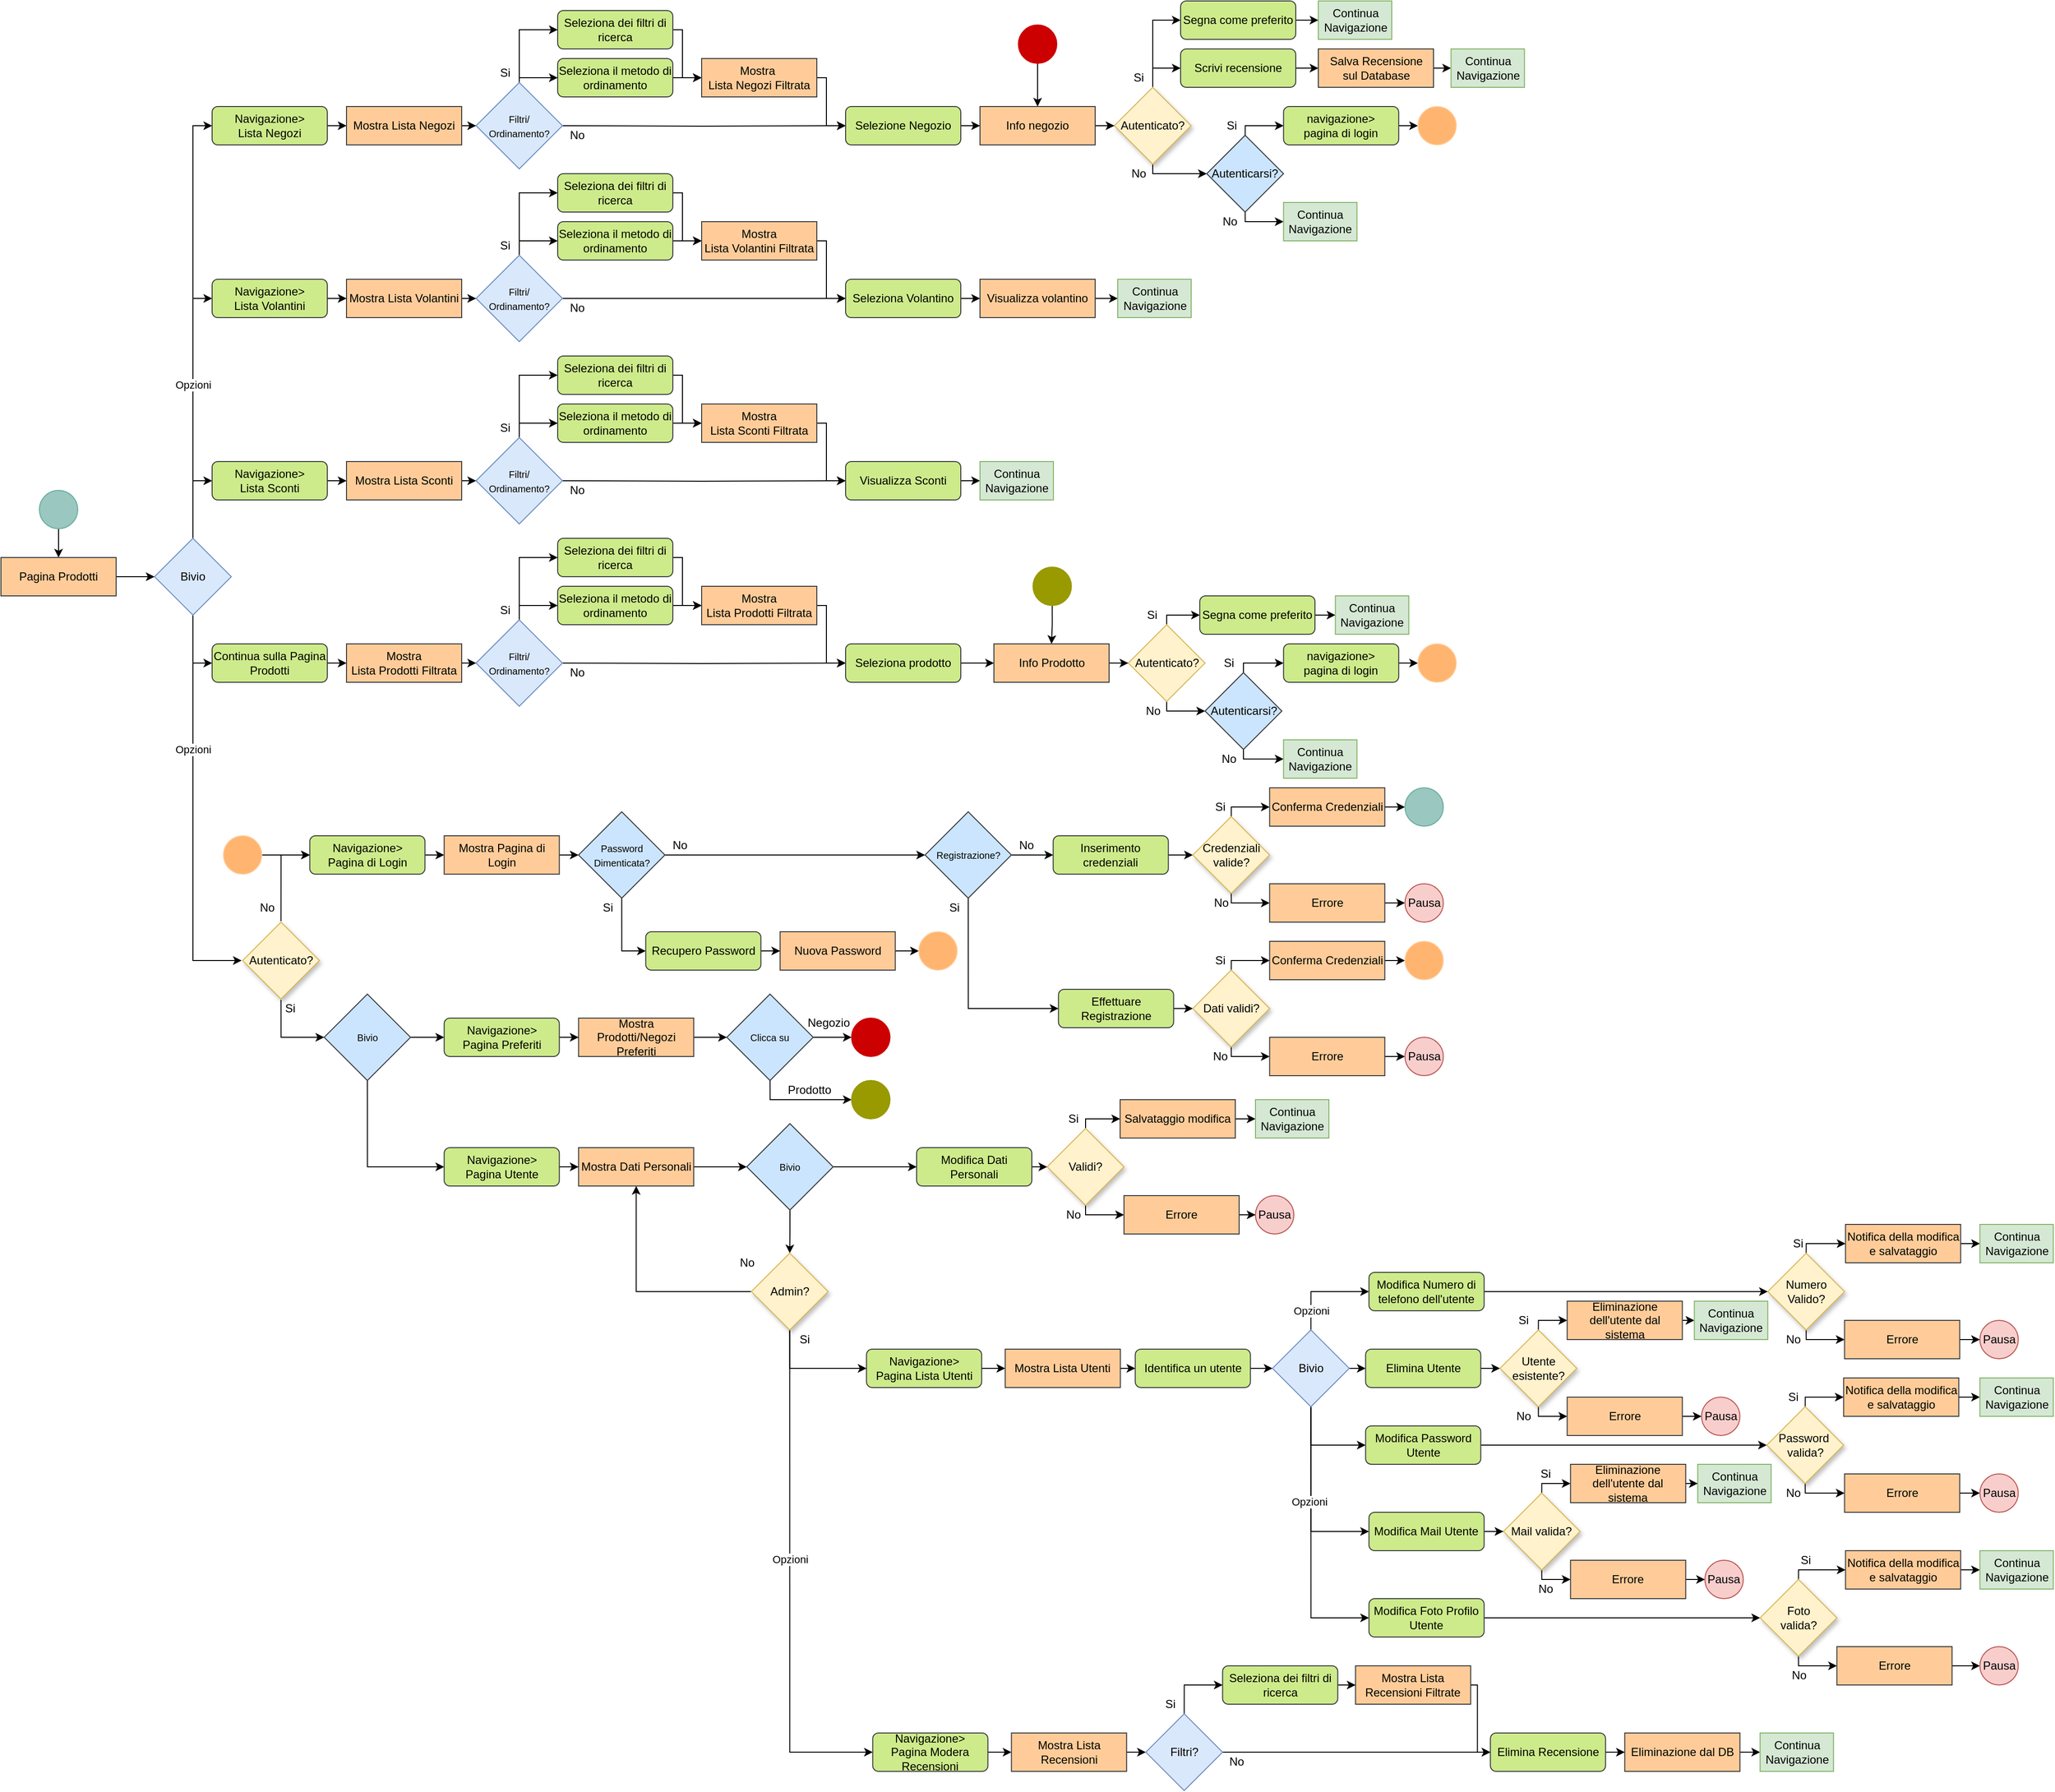 <mxfile version="14.6.13" type="device"><diagram id="C5RBs43oDa-KdzZeNtuy" name="Page-1"><mxGraphModel dx="2858" dy="2343" grid="1" gridSize="10" guides="1" tooltips="1" connect="1" arrows="1" fold="1" page="1" pageScale="1" pageWidth="827" pageHeight="1169" math="0" shadow="0"><root><mxCell id="WIyWlLk6GJQsqaUBKTNV-0"/><mxCell id="WIyWlLk6GJQsqaUBKTNV-1" parent="WIyWlLk6GJQsqaUBKTNV-0"/><mxCell id="nTwmULslIpj4h86jdPFZ-6" style="edgeStyle=orthogonalEdgeStyle;rounded=0;orthogonalLoop=1;jettySize=auto;html=1;exitX=0.5;exitY=0;exitDx=0;exitDy=0;entryX=0;entryY=0.5;entryDx=0;entryDy=0;" parent="WIyWlLk6GJQsqaUBKTNV-1" source="nTwmULslIpj4h86jdPFZ-0" target="nTwmULslIpj4h86jdPFZ-5" edge="1"><mxGeometry relative="1" as="geometry"/></mxCell><mxCell id="nTwmULslIpj4h86jdPFZ-8" style="edgeStyle=orthogonalEdgeStyle;rounded=0;orthogonalLoop=1;jettySize=auto;html=1;exitX=0.5;exitY=0;exitDx=0;exitDy=0;entryX=0;entryY=0.5;entryDx=0;entryDy=0;" parent="WIyWlLk6GJQsqaUBKTNV-1" source="nTwmULslIpj4h86jdPFZ-0" target="nTwmULslIpj4h86jdPFZ-4" edge="1"><mxGeometry relative="1" as="geometry"/></mxCell><mxCell id="nTwmULslIpj4h86jdPFZ-9" style="edgeStyle=orthogonalEdgeStyle;rounded=0;orthogonalLoop=1;jettySize=auto;html=1;exitX=0.5;exitY=0;exitDx=0;exitDy=0;entryX=0;entryY=0.5;entryDx=0;entryDy=0;" parent="WIyWlLk6GJQsqaUBKTNV-1" source="nTwmULslIpj4h86jdPFZ-0" target="nTwmULslIpj4h86jdPFZ-3" edge="1"><mxGeometry relative="1" as="geometry"/></mxCell><mxCell id="51QVJOpA_1IieeLbCP6J-140" value="Opzioni" style="edgeLabel;html=1;align=center;verticalAlign=middle;resizable=0;points=[];" parent="nTwmULslIpj4h86jdPFZ-9" vertex="1" connectable="0"><mxGeometry x="-0.24" y="2" relative="1" as="geometry"><mxPoint x="2" y="11" as="offset"/></mxGeometry></mxCell><mxCell id="nTwmULslIpj4h86jdPFZ-13" style="edgeStyle=orthogonalEdgeStyle;rounded=0;orthogonalLoop=1;jettySize=auto;html=1;exitX=0.5;exitY=1;exitDx=0;exitDy=0;entryX=0;entryY=0.5;entryDx=0;entryDy=0;" parent="WIyWlLk6GJQsqaUBKTNV-1" source="nTwmULslIpj4h86jdPFZ-0" target="nTwmULslIpj4h86jdPFZ-15" edge="1"><mxGeometry relative="1" as="geometry"><mxPoint x="350" y="510" as="targetPoint"/></mxGeometry></mxCell><mxCell id="nTwmULslIpj4h86jdPFZ-94" style="edgeStyle=orthogonalEdgeStyle;rounded=0;orthogonalLoop=1;jettySize=auto;html=1;exitX=0.5;exitY=1;exitDx=0;exitDy=0;entryX=0;entryY=0.5;entryDx=0;entryDy=0;" parent="WIyWlLk6GJQsqaUBKTNV-1" source="nTwmULslIpj4h86jdPFZ-0" target="nTwmULslIpj4h86jdPFZ-10" edge="1"><mxGeometry relative="1" as="geometry"/></mxCell><mxCell id="nTwmULslIpj4h86jdPFZ-0" value="Bivio" style="rhombus;whiteSpace=wrap;html=1;fillColor=#dae8fc;strokeColor=#6c8ebf;" parent="WIyWlLk6GJQsqaUBKTNV-1" vertex="1"><mxGeometry x="100" y="240" width="80" height="80" as="geometry"/></mxCell><mxCell id="51QVJOpA_1IieeLbCP6J-67" style="edgeStyle=orthogonalEdgeStyle;rounded=0;orthogonalLoop=1;jettySize=auto;html=1;exitX=1;exitY=0.5;exitDx=0;exitDy=0;entryX=0;entryY=0.5;entryDx=0;entryDy=0;" parent="WIyWlLk6GJQsqaUBKTNV-1" source="nTwmULslIpj4h86jdPFZ-3" target="51QVJOpA_1IieeLbCP6J-66" edge="1"><mxGeometry relative="1" as="geometry"/></mxCell><mxCell id="nTwmULslIpj4h86jdPFZ-3" value="Navigazione&amp;gt;&lt;br&gt;Lista Negozi" style="rounded=1;whiteSpace=wrap;html=1;fontSize=12;glass=0;strokeWidth=1;shadow=0;fillColor=#cdeb8b;strokeColor=#36393d;" parent="WIyWlLk6GJQsqaUBKTNV-1" vertex="1"><mxGeometry x="160" y="-210" width="120" height="40" as="geometry"/></mxCell><mxCell id="nTwmULslIpj4h86jdPFZ-83" style="edgeStyle=orthogonalEdgeStyle;rounded=0;orthogonalLoop=1;jettySize=auto;html=1;exitX=1;exitY=0.5;exitDx=0;exitDy=0;" parent="WIyWlLk6GJQsqaUBKTNV-1" source="nTwmULslIpj4h86jdPFZ-4" target="51QVJOpA_1IieeLbCP6J-69" edge="1"><mxGeometry relative="1" as="geometry"/></mxCell><mxCell id="nTwmULslIpj4h86jdPFZ-4" value="Navigazione&amp;gt;&lt;br&gt;Lista Volantini" style="rounded=1;whiteSpace=wrap;html=1;fontSize=12;glass=0;strokeWidth=1;shadow=0;fillColor=#cdeb8b;strokeColor=#36393d;" parent="WIyWlLk6GJQsqaUBKTNV-1" vertex="1"><mxGeometry x="160" y="-30" width="120" height="40" as="geometry"/></mxCell><mxCell id="nTwmULslIpj4h86jdPFZ-87" style="edgeStyle=orthogonalEdgeStyle;rounded=0;orthogonalLoop=1;jettySize=auto;html=1;exitX=1;exitY=0.5;exitDx=0;exitDy=0;" parent="WIyWlLk6GJQsqaUBKTNV-1" target="nTwmULslIpj4h86jdPFZ-71" edge="1"><mxGeometry relative="1" as="geometry"><mxPoint x="520" y="180" as="sourcePoint"/></mxGeometry></mxCell><mxCell id="51QVJOpA_1IieeLbCP6J-73" style="edgeStyle=orthogonalEdgeStyle;rounded=0;orthogonalLoop=1;jettySize=auto;html=1;exitX=1;exitY=0.5;exitDx=0;exitDy=0;entryX=0;entryY=0.5;entryDx=0;entryDy=0;" parent="WIyWlLk6GJQsqaUBKTNV-1" source="nTwmULslIpj4h86jdPFZ-5" target="51QVJOpA_1IieeLbCP6J-72" edge="1"><mxGeometry relative="1" as="geometry"/></mxCell><mxCell id="nTwmULslIpj4h86jdPFZ-5" value="Navigazione&amp;gt;&lt;br&gt;Lista Sconti" style="rounded=1;whiteSpace=wrap;html=1;fontSize=12;glass=0;strokeWidth=1;shadow=0;fillColor=#cdeb8b;strokeColor=#36393d;" parent="WIyWlLk6GJQsqaUBKTNV-1" vertex="1"><mxGeometry x="160" y="160" width="120" height="40" as="geometry"/></mxCell><mxCell id="51QVJOpA_1IieeLbCP6J-77" style="edgeStyle=orthogonalEdgeStyle;rounded=0;orthogonalLoop=1;jettySize=auto;html=1;exitX=1;exitY=0.5;exitDx=0;exitDy=0;entryX=0;entryY=0.5;entryDx=0;entryDy=0;" parent="WIyWlLk6GJQsqaUBKTNV-1" source="nTwmULslIpj4h86jdPFZ-10" target="51QVJOpA_1IieeLbCP6J-75" edge="1"><mxGeometry relative="1" as="geometry"/></mxCell><mxCell id="nTwmULslIpj4h86jdPFZ-10" value="Continua sulla Pagina Prodotti" style="rounded=1;whiteSpace=wrap;html=1;fontSize=12;glass=0;strokeWidth=1;shadow=0;fillColor=#cdeb8b;strokeColor=#36393d;" parent="WIyWlLk6GJQsqaUBKTNV-1" vertex="1"><mxGeometry x="160" y="350" width="120" height="40" as="geometry"/></mxCell><mxCell id="nTwmULslIpj4h86jdPFZ-173" style="edgeStyle=orthogonalEdgeStyle;rounded=0;orthogonalLoop=1;jettySize=auto;html=1;exitX=1;exitY=0.5;exitDx=0;exitDy=0;" parent="WIyWlLk6GJQsqaUBKTNV-1" source="nTwmULslIpj4h86jdPFZ-12" target="51QVJOpA_1IieeLbCP6J-43" edge="1"><mxGeometry relative="1" as="geometry"/></mxCell><mxCell id="nTwmULslIpj4h86jdPFZ-12" value="Navigazione&amp;gt;&lt;br&gt;Pagina Utente" style="rounded=1;whiteSpace=wrap;html=1;fontSize=12;glass=0;strokeWidth=1;shadow=0;fillColor=#cdeb8b;strokeColor=#36393d;" parent="WIyWlLk6GJQsqaUBKTNV-1" vertex="1"><mxGeometry x="401.75" y="875" width="120" height="40" as="geometry"/></mxCell><mxCell id="nTwmULslIpj4h86jdPFZ-135" style="edgeStyle=orthogonalEdgeStyle;rounded=0;orthogonalLoop=1;jettySize=auto;html=1;entryX=0;entryY=0.5;entryDx=0;entryDy=0;exitX=1;exitY=0.5;exitDx=0;exitDy=0;" parent="WIyWlLk6GJQsqaUBKTNV-1" source="51QVJOpA_1IieeLbCP6J-78" target="nTwmULslIpj4h86jdPFZ-134" edge="1"><mxGeometry relative="1" as="geometry"><mxPoint x="491.75" y="560" as="sourcePoint"/></mxGeometry></mxCell><mxCell id="51QVJOpA_1IieeLbCP6J-79" style="edgeStyle=orthogonalEdgeStyle;rounded=0;orthogonalLoop=1;jettySize=auto;html=1;exitX=1;exitY=0.5;exitDx=0;exitDy=0;entryX=0;entryY=0.5;entryDx=0;entryDy=0;" parent="WIyWlLk6GJQsqaUBKTNV-1" source="nTwmULslIpj4h86jdPFZ-14" target="51QVJOpA_1IieeLbCP6J-78" edge="1"><mxGeometry relative="1" as="geometry"/></mxCell><mxCell id="nTwmULslIpj4h86jdPFZ-14" value="Navigazione&amp;gt;&lt;br&gt;Pagina di Login" style="rounded=1;whiteSpace=wrap;html=1;fontSize=12;glass=0;strokeWidth=1;shadow=0;fillColor=#cdeb8b;strokeColor=#36393d;" parent="WIyWlLk6GJQsqaUBKTNV-1" vertex="1"><mxGeometry x="261.75" y="550" width="120" height="40" as="geometry"/></mxCell><mxCell id="nTwmULslIpj4h86jdPFZ-16" style="edgeStyle=orthogonalEdgeStyle;rounded=0;orthogonalLoop=1;jettySize=auto;html=1;exitX=0.5;exitY=0;exitDx=0;exitDy=0;entryX=0;entryY=0.5;entryDx=0;entryDy=0;" parent="WIyWlLk6GJQsqaUBKTNV-1" source="nTwmULslIpj4h86jdPFZ-15" target="nTwmULslIpj4h86jdPFZ-14" edge="1"><mxGeometry relative="1" as="geometry"/></mxCell><mxCell id="p45zfrBwh1Bfhuivoyv2-3" style="edgeStyle=orthogonalEdgeStyle;rounded=0;orthogonalLoop=1;jettySize=auto;html=1;exitX=0.5;exitY=1;exitDx=0;exitDy=0;entryX=0;entryY=0.5;entryDx=0;entryDy=0;" edge="1" parent="WIyWlLk6GJQsqaUBKTNV-1" source="nTwmULslIpj4h86jdPFZ-15" target="p45zfrBwh1Bfhuivoyv2-2"><mxGeometry relative="1" as="geometry"/></mxCell><mxCell id="nTwmULslIpj4h86jdPFZ-15" value="Autenticato?" style="rhombus;whiteSpace=wrap;html=1;fillColor=#fff2cc;perimeterSpacing=1;shadow=1;strokeColor=#d6b656;" parent="WIyWlLk6GJQsqaUBKTNV-1" vertex="1"><mxGeometry x="191.75" y="640" width="80" height="80" as="geometry"/></mxCell><mxCell id="nTwmULslIpj4h86jdPFZ-28" style="edgeStyle=orthogonalEdgeStyle;rounded=0;orthogonalLoop=1;jettySize=auto;html=1;exitX=1;exitY=0.5;exitDx=0;exitDy=0;entryX=0;entryY=0.5;entryDx=0;entryDy=0;" parent="WIyWlLk6GJQsqaUBKTNV-1" source="nTwmULslIpj4h86jdPFZ-23" target="nTwmULslIpj4h86jdPFZ-27" edge="1"><mxGeometry relative="1" as="geometry"><Array as="points"><mxPoint x="650" y="-290"/><mxPoint x="650" y="-240"/></Array></mxGeometry></mxCell><mxCell id="nTwmULslIpj4h86jdPFZ-23" value="Seleziona dei filtri di ricerca" style="rounded=1;whiteSpace=wrap;html=1;fontSize=12;glass=0;strokeWidth=1;shadow=0;fillColor=#cdeb8b;strokeColor=#36393d;" parent="WIyWlLk6GJQsqaUBKTNV-1" vertex="1"><mxGeometry x="520" y="-310" width="120" height="40" as="geometry"/></mxCell><mxCell id="nTwmULslIpj4h86jdPFZ-29" style="edgeStyle=orthogonalEdgeStyle;rounded=0;orthogonalLoop=1;jettySize=auto;html=1;exitX=1;exitY=0.5;exitDx=0;exitDy=0;entryX=0;entryY=0.5;entryDx=0;entryDy=0;" parent="WIyWlLk6GJQsqaUBKTNV-1" source="nTwmULslIpj4h86jdPFZ-24" target="nTwmULslIpj4h86jdPFZ-27" edge="1"><mxGeometry relative="1" as="geometry"/></mxCell><mxCell id="nTwmULslIpj4h86jdPFZ-24" value="Seleziona il metodo di ordinamento" style="rounded=1;whiteSpace=wrap;html=1;fontSize=12;glass=0;strokeWidth=1;shadow=0;fillColor=#cdeb8b;strokeColor=#36393d;" parent="WIyWlLk6GJQsqaUBKTNV-1" vertex="1"><mxGeometry x="520" y="-260" width="120" height="40" as="geometry"/></mxCell><mxCell id="nTwmULslIpj4h86jdPFZ-31" style="edgeStyle=orthogonalEdgeStyle;rounded=0;orthogonalLoop=1;jettySize=auto;html=1;exitX=1;exitY=0.5;exitDx=0;exitDy=0;entryX=0;entryY=0.5;entryDx=0;entryDy=0;" parent="WIyWlLk6GJQsqaUBKTNV-1" source="nTwmULslIpj4h86jdPFZ-27" target="nTwmULslIpj4h86jdPFZ-30" edge="1"><mxGeometry relative="1" as="geometry"><Array as="points"><mxPoint x="800" y="-240"/><mxPoint x="800" y="-190"/></Array></mxGeometry></mxCell><mxCell id="nTwmULslIpj4h86jdPFZ-27" value="Mostra&amp;nbsp; &lt;br&gt;Lista Negozi Filtrata" style="rounded=0;whiteSpace=wrap;html=1;fontSize=12;glass=0;strokeWidth=1;shadow=0;fillColor=#ffcc99;strokeColor=#36393d;" parent="WIyWlLk6GJQsqaUBKTNV-1" vertex="1"><mxGeometry x="670" y="-260" width="120" height="40" as="geometry"/></mxCell><mxCell id="nTwmULslIpj4h86jdPFZ-33" style="edgeStyle=orthogonalEdgeStyle;rounded=0;orthogonalLoop=1;jettySize=auto;html=1;exitX=1;exitY=0.5;exitDx=0;exitDy=0;" parent="WIyWlLk6GJQsqaUBKTNV-1" source="nTwmULslIpj4h86jdPFZ-30" target="nTwmULslIpj4h86jdPFZ-32" edge="1"><mxGeometry relative="1" as="geometry"/></mxCell><mxCell id="nTwmULslIpj4h86jdPFZ-30" value="Selezione Negozio" style="rounded=1;whiteSpace=wrap;html=1;fontSize=12;glass=0;strokeWidth=1;shadow=0;fillColor=#cdeb8b;strokeColor=#36393d;" parent="WIyWlLk6GJQsqaUBKTNV-1" vertex="1"><mxGeometry x="820" y="-210" width="120" height="40" as="geometry"/></mxCell><mxCell id="nTwmULslIpj4h86jdPFZ-35" style="edgeStyle=orthogonalEdgeStyle;rounded=0;orthogonalLoop=1;jettySize=auto;html=1;exitX=1;exitY=0.5;exitDx=0;exitDy=0;" parent="WIyWlLk6GJQsqaUBKTNV-1" source="nTwmULslIpj4h86jdPFZ-32" target="nTwmULslIpj4h86jdPFZ-34" edge="1"><mxGeometry relative="1" as="geometry"/></mxCell><mxCell id="nTwmULslIpj4h86jdPFZ-32" value="Info negozio" style="rounded=0;whiteSpace=wrap;html=1;fontSize=12;glass=0;strokeWidth=1;shadow=0;fillColor=#ffcc99;strokeColor=#36393d;" parent="WIyWlLk6GJQsqaUBKTNV-1" vertex="1"><mxGeometry x="960" y="-210" width="120" height="40" as="geometry"/></mxCell><mxCell id="nTwmULslIpj4h86jdPFZ-40" style="edgeStyle=orthogonalEdgeStyle;rounded=0;orthogonalLoop=1;jettySize=auto;html=1;exitX=0.5;exitY=1;exitDx=0;exitDy=0;entryX=0;entryY=0.5;entryDx=0;entryDy=0;" parent="WIyWlLk6GJQsqaUBKTNV-1" source="nTwmULslIpj4h86jdPFZ-34" target="nTwmULslIpj4h86jdPFZ-38" edge="1"><mxGeometry relative="1" as="geometry"><Array as="points"><mxPoint x="1140" y="-140"/></Array></mxGeometry></mxCell><mxCell id="nTwmULslIpj4h86jdPFZ-50" style="edgeStyle=orthogonalEdgeStyle;rounded=0;orthogonalLoop=1;jettySize=auto;html=1;exitX=0.5;exitY=0;exitDx=0;exitDy=0;entryX=0;entryY=0.5;entryDx=0;entryDy=0;" parent="WIyWlLk6GJQsqaUBKTNV-1" source="nTwmULslIpj4h86jdPFZ-34" target="nTwmULslIpj4h86jdPFZ-36" edge="1"><mxGeometry relative="1" as="geometry"><Array as="points"><mxPoint x="1140" y="-250"/></Array></mxGeometry></mxCell><mxCell id="nTwmULslIpj4h86jdPFZ-51" style="edgeStyle=orthogonalEdgeStyle;rounded=0;orthogonalLoop=1;jettySize=auto;html=1;exitX=0.5;exitY=0;exitDx=0;exitDy=0;entryX=0;entryY=0.5;entryDx=0;entryDy=0;" parent="WIyWlLk6GJQsqaUBKTNV-1" source="nTwmULslIpj4h86jdPFZ-34" target="nTwmULslIpj4h86jdPFZ-37" edge="1"><mxGeometry relative="1" as="geometry"/></mxCell><mxCell id="nTwmULslIpj4h86jdPFZ-34" value="Autenticato?" style="rhombus;whiteSpace=wrap;html=1;fillColor=#fff2cc;strokeColor=#d6b656;shadow=1;" parent="WIyWlLk6GJQsqaUBKTNV-1" vertex="1"><mxGeometry x="1100" y="-230" width="80" height="80" as="geometry"/></mxCell><mxCell id="51QVJOpA_1IieeLbCP6J-122" style="edgeStyle=orthogonalEdgeStyle;rounded=0;orthogonalLoop=1;jettySize=auto;html=1;exitX=1;exitY=0.5;exitDx=0;exitDy=0;entryX=0;entryY=0.5;entryDx=0;entryDy=0;" parent="WIyWlLk6GJQsqaUBKTNV-1" source="nTwmULslIpj4h86jdPFZ-36" target="51QVJOpA_1IieeLbCP6J-121" edge="1"><mxGeometry relative="1" as="geometry"/></mxCell><mxCell id="nTwmULslIpj4h86jdPFZ-36" value="Scrivi recensione" style="rounded=1;whiteSpace=wrap;html=1;fontSize=12;glass=0;strokeWidth=1;shadow=0;fillColor=#cdeb8b;strokeColor=#36393d;" parent="WIyWlLk6GJQsqaUBKTNV-1" vertex="1"><mxGeometry x="1169" y="-270" width="120" height="40" as="geometry"/></mxCell><mxCell id="51QVJOpA_1IieeLbCP6J-120" style="edgeStyle=orthogonalEdgeStyle;rounded=0;orthogonalLoop=1;jettySize=auto;html=1;exitX=1;exitY=0.5;exitDx=0;exitDy=0;entryX=0;entryY=0.5;entryDx=0;entryDy=0;" parent="WIyWlLk6GJQsqaUBKTNV-1" source="nTwmULslIpj4h86jdPFZ-37" target="51QVJOpA_1IieeLbCP6J-119" edge="1"><mxGeometry relative="1" as="geometry"/></mxCell><mxCell id="nTwmULslIpj4h86jdPFZ-37" value="Segna come preferito" style="rounded=1;whiteSpace=wrap;html=1;fontSize=12;glass=0;strokeWidth=1;shadow=0;fillColor=#cdeb8b;strokeColor=#36393d;" parent="WIyWlLk6GJQsqaUBKTNV-1" vertex="1"><mxGeometry x="1169" y="-320" width="120" height="40" as="geometry"/></mxCell><mxCell id="nTwmULslIpj4h86jdPFZ-46" style="edgeStyle=orthogonalEdgeStyle;rounded=0;orthogonalLoop=1;jettySize=auto;html=1;exitX=0.5;exitY=0;exitDx=0;exitDy=0;entryX=0;entryY=0.5;entryDx=0;entryDy=0;" parent="WIyWlLk6GJQsqaUBKTNV-1" source="nTwmULslIpj4h86jdPFZ-38" target="nTwmULslIpj4h86jdPFZ-39" edge="1"><mxGeometry relative="1" as="geometry"><Array as="points"><mxPoint x="1236.25" y="-190"/><mxPoint x="1276.25" y="-190"/></Array></mxGeometry></mxCell><mxCell id="51QVJOpA_1IieeLbCP6J-118" style="edgeStyle=orthogonalEdgeStyle;rounded=0;orthogonalLoop=1;jettySize=auto;html=1;exitX=0.5;exitY=1;exitDx=0;exitDy=0;entryX=0;entryY=0.5;entryDx=0;entryDy=0;" parent="WIyWlLk6GJQsqaUBKTNV-1" source="nTwmULslIpj4h86jdPFZ-38" target="51QVJOpA_1IieeLbCP6J-117" edge="1"><mxGeometry relative="1" as="geometry"><Array as="points"><mxPoint x="1236.25" y="-90"/></Array></mxGeometry></mxCell><mxCell id="nTwmULslIpj4h86jdPFZ-38" value="Autenticarsi?" style="rhombus;whiteSpace=wrap;html=1;fillColor=#cce5ff;strokeColor=#36393d;" parent="WIyWlLk6GJQsqaUBKTNV-1" vertex="1"><mxGeometry x="1196.25" y="-180" width="80" height="80" as="geometry"/></mxCell><mxCell id="nTwmULslIpj4h86jdPFZ-49" style="edgeStyle=orthogonalEdgeStyle;rounded=0;orthogonalLoop=1;jettySize=auto;html=1;exitX=1;exitY=0.5;exitDx=0;exitDy=0;entryX=0;entryY=0.5;entryDx=0;entryDy=0;" parent="WIyWlLk6GJQsqaUBKTNV-1" source="nTwmULslIpj4h86jdPFZ-39" target="p45zfrBwh1Bfhuivoyv2-34" edge="1"><mxGeometry relative="1" as="geometry"><mxPoint x="1416.25" y="-190" as="targetPoint"/></mxGeometry></mxCell><mxCell id="nTwmULslIpj4h86jdPFZ-39" value="navigazione&amp;gt;&lt;br&gt;pagina di login" style="rounded=1;whiteSpace=wrap;html=1;fontSize=12;glass=0;strokeWidth=1;shadow=0;fillColor=#cdeb8b;strokeColor=#36393d;" parent="WIyWlLk6GJQsqaUBKTNV-1" vertex="1"><mxGeometry x="1276.25" y="-210" width="120" height="40" as="geometry"/></mxCell><mxCell id="nTwmULslIpj4h86jdPFZ-53" style="edgeStyle=orthogonalEdgeStyle;rounded=0;orthogonalLoop=1;jettySize=auto;html=1;exitX=1;exitY=0.5;exitDx=0;exitDy=0;entryX=0;entryY=0.5;entryDx=0;entryDy=0;" parent="WIyWlLk6GJQsqaUBKTNV-1" source="nTwmULslIpj4h86jdPFZ-54" target="nTwmULslIpj4h86jdPFZ-57" edge="1"><mxGeometry relative="1" as="geometry"><Array as="points"><mxPoint x="650" y="-120"/><mxPoint x="650" y="-70"/></Array></mxGeometry></mxCell><mxCell id="nTwmULslIpj4h86jdPFZ-54" value="Seleziona dei filtri di ricerca" style="rounded=1;whiteSpace=wrap;html=1;fontSize=12;glass=0;strokeWidth=1;shadow=0;fillColor=#cdeb8b;strokeColor=#36393d;" parent="WIyWlLk6GJQsqaUBKTNV-1" vertex="1"><mxGeometry x="520" y="-140" width="120" height="40" as="geometry"/></mxCell><mxCell id="nTwmULslIpj4h86jdPFZ-55" style="edgeStyle=orthogonalEdgeStyle;rounded=0;orthogonalLoop=1;jettySize=auto;html=1;exitX=1;exitY=0.5;exitDx=0;exitDy=0;entryX=0;entryY=0.5;entryDx=0;entryDy=0;" parent="WIyWlLk6GJQsqaUBKTNV-1" source="nTwmULslIpj4h86jdPFZ-56" target="nTwmULslIpj4h86jdPFZ-57" edge="1"><mxGeometry relative="1" as="geometry"/></mxCell><mxCell id="nTwmULslIpj4h86jdPFZ-56" value="Seleziona il metodo di ordinamento" style="rounded=1;whiteSpace=wrap;html=1;fontSize=12;glass=0;strokeWidth=1;shadow=0;fillColor=#cdeb8b;strokeColor=#36393d;" parent="WIyWlLk6GJQsqaUBKTNV-1" vertex="1"><mxGeometry x="520" y="-90" width="120" height="40" as="geometry"/></mxCell><mxCell id="nTwmULslIpj4h86jdPFZ-61" style="edgeStyle=orthogonalEdgeStyle;rounded=0;orthogonalLoop=1;jettySize=auto;html=1;exitX=1;exitY=0.5;exitDx=0;exitDy=0;entryX=0;entryY=0.5;entryDx=0;entryDy=0;" parent="WIyWlLk6GJQsqaUBKTNV-1" source="nTwmULslIpj4h86jdPFZ-57" target="nTwmULslIpj4h86jdPFZ-60" edge="1"><mxGeometry relative="1" as="geometry"><Array as="points"><mxPoint x="800" y="-70"/><mxPoint x="800" y="-10"/></Array></mxGeometry></mxCell><mxCell id="nTwmULslIpj4h86jdPFZ-57" value="Mostra &lt;br&gt;Lista Volantini Filtrata" style="rounded=0;whiteSpace=wrap;html=1;fontSize=12;glass=0;strokeWidth=1;shadow=0;fillColor=#ffcc99;strokeColor=#36393d;" parent="WIyWlLk6GJQsqaUBKTNV-1" vertex="1"><mxGeometry x="670" y="-90" width="120" height="40" as="geometry"/></mxCell><mxCell id="nTwmULslIpj4h86jdPFZ-63" style="edgeStyle=orthogonalEdgeStyle;rounded=0;orthogonalLoop=1;jettySize=auto;html=1;exitX=1;exitY=0.5;exitDx=0;exitDy=0;entryX=0;entryY=0.5;entryDx=0;entryDy=0;" parent="WIyWlLk6GJQsqaUBKTNV-1" source="nTwmULslIpj4h86jdPFZ-60" target="nTwmULslIpj4h86jdPFZ-62" edge="1"><mxGeometry relative="1" as="geometry"/></mxCell><mxCell id="nTwmULslIpj4h86jdPFZ-60" value="Seleziona Volantino" style="rounded=1;whiteSpace=wrap;html=1;fontSize=12;glass=0;strokeWidth=1;shadow=0;fillColor=#cdeb8b;strokeColor=#36393d;" parent="WIyWlLk6GJQsqaUBKTNV-1" vertex="1"><mxGeometry x="820" y="-30" width="120" height="40" as="geometry"/></mxCell><mxCell id="51QVJOpA_1IieeLbCP6J-116" style="edgeStyle=orthogonalEdgeStyle;rounded=0;orthogonalLoop=1;jettySize=auto;html=1;exitX=1;exitY=0.5;exitDx=0;exitDy=0;entryX=0;entryY=0.5;entryDx=0;entryDy=0;" parent="WIyWlLk6GJQsqaUBKTNV-1" source="nTwmULslIpj4h86jdPFZ-62" target="51QVJOpA_1IieeLbCP6J-115" edge="1"><mxGeometry relative="1" as="geometry"/></mxCell><mxCell id="nTwmULslIpj4h86jdPFZ-62" value="Visualizza volantino" style="rounded=0;whiteSpace=wrap;html=1;fontSize=12;glass=0;strokeWidth=1;shadow=0;fillColor=#ffcc99;strokeColor=#36393d;" parent="WIyWlLk6GJQsqaUBKTNV-1" vertex="1"><mxGeometry x="960" y="-30" width="120" height="40" as="geometry"/></mxCell><mxCell id="nTwmULslIpj4h86jdPFZ-64" style="edgeStyle=orthogonalEdgeStyle;rounded=0;orthogonalLoop=1;jettySize=auto;html=1;exitX=1;exitY=0.5;exitDx=0;exitDy=0;entryX=0;entryY=0.5;entryDx=0;entryDy=0;" parent="WIyWlLk6GJQsqaUBKTNV-1" source="nTwmULslIpj4h86jdPFZ-65" target="nTwmULslIpj4h86jdPFZ-69" edge="1"><mxGeometry relative="1" as="geometry"><Array as="points"><mxPoint x="650" y="70"/><mxPoint x="650" y="120"/></Array></mxGeometry></mxCell><mxCell id="nTwmULslIpj4h86jdPFZ-65" value="Seleziona dei filtri di ricerca" style="rounded=1;whiteSpace=wrap;html=1;fontSize=12;glass=0;strokeWidth=1;shadow=0;fillColor=#cdeb8b;strokeColor=#36393d;" parent="WIyWlLk6GJQsqaUBKTNV-1" vertex="1"><mxGeometry x="520" y="50" width="120" height="40" as="geometry"/></mxCell><mxCell id="nTwmULslIpj4h86jdPFZ-66" style="edgeStyle=orthogonalEdgeStyle;rounded=0;orthogonalLoop=1;jettySize=auto;html=1;exitX=1;exitY=0.5;exitDx=0;exitDy=0;entryX=0;entryY=0.5;entryDx=0;entryDy=0;" parent="WIyWlLk6GJQsqaUBKTNV-1" source="nTwmULslIpj4h86jdPFZ-67" target="nTwmULslIpj4h86jdPFZ-69" edge="1"><mxGeometry relative="1" as="geometry"/></mxCell><mxCell id="nTwmULslIpj4h86jdPFZ-67" value="Seleziona il metodo di ordinamento" style="rounded=1;whiteSpace=wrap;html=1;fontSize=12;glass=0;strokeWidth=1;shadow=0;fillColor=#cdeb8b;strokeColor=#36393d;" parent="WIyWlLk6GJQsqaUBKTNV-1" vertex="1"><mxGeometry x="520" y="100" width="120" height="40" as="geometry"/></mxCell><mxCell id="nTwmULslIpj4h86jdPFZ-68" style="edgeStyle=orthogonalEdgeStyle;rounded=0;orthogonalLoop=1;jettySize=auto;html=1;exitX=1;exitY=0.5;exitDx=0;exitDy=0;entryX=0;entryY=0.5;entryDx=0;entryDy=0;" parent="WIyWlLk6GJQsqaUBKTNV-1" source="nTwmULslIpj4h86jdPFZ-69" target="nTwmULslIpj4h86jdPFZ-71" edge="1"><mxGeometry relative="1" as="geometry"><Array as="points"><mxPoint x="800" y="120"/><mxPoint x="800" y="180"/></Array></mxGeometry></mxCell><mxCell id="nTwmULslIpj4h86jdPFZ-69" value="Lista Sconti Filtrata" style="rounded=0;whiteSpace=wrap;html=1;fontSize=12;glass=0;strokeWidth=1;shadow=0;fillColor=#ffcccc;strokeColor=#36393d;" parent="WIyWlLk6GJQsqaUBKTNV-1" vertex="1"><mxGeometry x="670" y="100" width="120" height="40" as="geometry"/></mxCell><mxCell id="51QVJOpA_1IieeLbCP6J-126" style="edgeStyle=orthogonalEdgeStyle;rounded=0;orthogonalLoop=1;jettySize=auto;html=1;exitX=1;exitY=0.5;exitDx=0;exitDy=0;entryX=0;entryY=0.5;entryDx=0;entryDy=0;" parent="WIyWlLk6GJQsqaUBKTNV-1" source="nTwmULslIpj4h86jdPFZ-71" target="51QVJOpA_1IieeLbCP6J-125" edge="1"><mxGeometry relative="1" as="geometry"/></mxCell><mxCell id="nTwmULslIpj4h86jdPFZ-71" value="Visualizza Sconti" style="rounded=1;whiteSpace=wrap;html=1;fontSize=12;glass=0;strokeWidth=1;shadow=0;fillColor=#cdeb8b;strokeColor=#36393d;" parent="WIyWlLk6GJQsqaUBKTNV-1" vertex="1"><mxGeometry x="820" y="160" width="120" height="40" as="geometry"/></mxCell><mxCell id="nTwmULslIpj4h86jdPFZ-77" style="edgeStyle=orthogonalEdgeStyle;rounded=0;orthogonalLoop=1;jettySize=auto;html=1;exitX=0.5;exitY=0;exitDx=0;exitDy=0;entryX=0;entryY=0.5;entryDx=0;entryDy=0;" parent="WIyWlLk6GJQsqaUBKTNV-1" target="nTwmULslIpj4h86jdPFZ-23" edge="1"><mxGeometry relative="1" as="geometry"><mxPoint x="480" y="-230" as="sourcePoint"/><Array as="points"><mxPoint x="480" y="-290"/></Array></mxGeometry></mxCell><mxCell id="nTwmULslIpj4h86jdPFZ-78" style="edgeStyle=orthogonalEdgeStyle;rounded=0;orthogonalLoop=1;jettySize=auto;html=1;exitX=0.5;exitY=0;exitDx=0;exitDy=0;entryX=0;entryY=0.5;entryDx=0;entryDy=0;" parent="WIyWlLk6GJQsqaUBKTNV-1" target="nTwmULslIpj4h86jdPFZ-24" edge="1"><mxGeometry relative="1" as="geometry"><Array as="points"><mxPoint x="480" y="-240"/></Array><mxPoint x="480" y="-230" as="sourcePoint"/></mxGeometry></mxCell><mxCell id="nTwmULslIpj4h86jdPFZ-80" style="edgeStyle=orthogonalEdgeStyle;rounded=0;orthogonalLoop=1;jettySize=auto;html=1;exitX=1;exitY=0.5;exitDx=0;exitDy=0;" parent="WIyWlLk6GJQsqaUBKTNV-1" target="nTwmULslIpj4h86jdPFZ-30" edge="1"><mxGeometry relative="1" as="geometry"><mxPoint x="520" y="-190" as="sourcePoint"/></mxGeometry></mxCell><mxCell id="nTwmULslIpj4h86jdPFZ-85" style="edgeStyle=orthogonalEdgeStyle;rounded=0;orthogonalLoop=1;jettySize=auto;html=1;exitX=0.5;exitY=0;exitDx=0;exitDy=0;entryX=0;entryY=0.5;entryDx=0;entryDy=0;" parent="WIyWlLk6GJQsqaUBKTNV-1" source="nTwmULslIpj4h86jdPFZ-82" target="nTwmULslIpj4h86jdPFZ-54" edge="1"><mxGeometry relative="1" as="geometry"/></mxCell><mxCell id="nTwmULslIpj4h86jdPFZ-86" style="edgeStyle=orthogonalEdgeStyle;rounded=0;orthogonalLoop=1;jettySize=auto;html=1;exitX=1;exitY=0.5;exitDx=0;exitDy=0;" parent="WIyWlLk6GJQsqaUBKTNV-1" source="nTwmULslIpj4h86jdPFZ-82" target="nTwmULslIpj4h86jdPFZ-60" edge="1"><mxGeometry relative="1" as="geometry"/></mxCell><mxCell id="nTwmULslIpj4h86jdPFZ-92" style="edgeStyle=orthogonalEdgeStyle;rounded=0;orthogonalLoop=1;jettySize=auto;html=1;exitX=0.5;exitY=0;exitDx=0;exitDy=0;entryX=0;entryY=0.5;entryDx=0;entryDy=0;" parent="WIyWlLk6GJQsqaUBKTNV-1" source="nTwmULslIpj4h86jdPFZ-82" target="nTwmULslIpj4h86jdPFZ-56" edge="1"><mxGeometry relative="1" as="geometry"><Array as="points"><mxPoint x="480" y="-70"/></Array></mxGeometry></mxCell><mxCell id="nTwmULslIpj4h86jdPFZ-82" value="&lt;font style=&quot;font-size: 10px&quot;&gt;Filtri/&lt;br&gt;Ordinamento?&lt;/font&gt;" style="rhombus;whiteSpace=wrap;html=1;fillColor=#dae8fc;strokeColor=#6c8ebf;" parent="WIyWlLk6GJQsqaUBKTNV-1" vertex="1"><mxGeometry x="435" y="-55" width="90" height="90" as="geometry"/></mxCell><mxCell id="nTwmULslIpj4h86jdPFZ-89" style="edgeStyle=orthogonalEdgeStyle;rounded=0;orthogonalLoop=1;jettySize=auto;html=1;exitX=0.5;exitY=0;exitDx=0;exitDy=0;entryX=0;entryY=0.5;entryDx=0;entryDy=0;" parent="WIyWlLk6GJQsqaUBKTNV-1" target="nTwmULslIpj4h86jdPFZ-67" edge="1"><mxGeometry relative="1" as="geometry"><mxPoint x="480" y="140" as="sourcePoint"/><Array as="points"><mxPoint x="480" y="120"/></Array></mxGeometry></mxCell><mxCell id="nTwmULslIpj4h86jdPFZ-90" style="edgeStyle=orthogonalEdgeStyle;rounded=0;orthogonalLoop=1;jettySize=auto;html=1;exitX=0.5;exitY=0;exitDx=0;exitDy=0;entryX=0;entryY=0.5;entryDx=0;entryDy=0;" parent="WIyWlLk6GJQsqaUBKTNV-1" target="nTwmULslIpj4h86jdPFZ-65" edge="1"><mxGeometry relative="1" as="geometry"><mxPoint x="480" y="140" as="sourcePoint"/><Array as="points"><mxPoint x="480" y="70"/></Array></mxGeometry></mxCell><mxCell id="nTwmULslIpj4h86jdPFZ-101" style="edgeStyle=orthogonalEdgeStyle;rounded=0;orthogonalLoop=1;jettySize=auto;html=1;exitX=1;exitY=0.5;exitDx=0;exitDy=0;" parent="WIyWlLk6GJQsqaUBKTNV-1" target="nTwmULslIpj4h86jdPFZ-108" edge="1"><mxGeometry relative="1" as="geometry"><mxPoint x="520" y="370" as="sourcePoint"/></mxGeometry></mxCell><mxCell id="nTwmULslIpj4h86jdPFZ-102" style="edgeStyle=orthogonalEdgeStyle;rounded=0;orthogonalLoop=1;jettySize=auto;html=1;exitX=1;exitY=0.5;exitDx=0;exitDy=0;entryX=0;entryY=0.5;entryDx=0;entryDy=0;" parent="WIyWlLk6GJQsqaUBKTNV-1" source="nTwmULslIpj4h86jdPFZ-103" target="nTwmULslIpj4h86jdPFZ-107" edge="1"><mxGeometry relative="1" as="geometry"><Array as="points"><mxPoint x="650" y="260"/><mxPoint x="650" y="310"/></Array></mxGeometry></mxCell><mxCell id="nTwmULslIpj4h86jdPFZ-103" value="Seleziona dei filtri di ricerca" style="rounded=1;whiteSpace=wrap;html=1;fontSize=12;glass=0;strokeWidth=1;shadow=0;fillColor=#cdeb8b;strokeColor=#36393d;" parent="WIyWlLk6GJQsqaUBKTNV-1" vertex="1"><mxGeometry x="520" y="240" width="120" height="40" as="geometry"/></mxCell><mxCell id="nTwmULslIpj4h86jdPFZ-104" style="edgeStyle=orthogonalEdgeStyle;rounded=0;orthogonalLoop=1;jettySize=auto;html=1;exitX=1;exitY=0.5;exitDx=0;exitDy=0;entryX=0;entryY=0.5;entryDx=0;entryDy=0;" parent="WIyWlLk6GJQsqaUBKTNV-1" source="nTwmULslIpj4h86jdPFZ-105" target="nTwmULslIpj4h86jdPFZ-107" edge="1"><mxGeometry relative="1" as="geometry"/></mxCell><mxCell id="nTwmULslIpj4h86jdPFZ-105" value="Seleziona il metodo di ordinamento" style="rounded=1;whiteSpace=wrap;html=1;fontSize=12;glass=0;strokeWidth=1;shadow=0;fillColor=#cdeb8b;strokeColor=#36393d;" parent="WIyWlLk6GJQsqaUBKTNV-1" vertex="1"><mxGeometry x="520" y="290" width="120" height="40" as="geometry"/></mxCell><mxCell id="nTwmULslIpj4h86jdPFZ-106" style="edgeStyle=orthogonalEdgeStyle;rounded=0;orthogonalLoop=1;jettySize=auto;html=1;exitX=1;exitY=0.5;exitDx=0;exitDy=0;entryX=0;entryY=0.5;entryDx=0;entryDy=0;" parent="WIyWlLk6GJQsqaUBKTNV-1" source="nTwmULslIpj4h86jdPFZ-107" target="nTwmULslIpj4h86jdPFZ-108" edge="1"><mxGeometry relative="1" as="geometry"><Array as="points"><mxPoint x="800" y="310"/><mxPoint x="800" y="370"/></Array></mxGeometry></mxCell><mxCell id="nTwmULslIpj4h86jdPFZ-107" value="Lista Sconti Filtrata" style="rounded=0;whiteSpace=wrap;html=1;fontSize=12;glass=0;strokeWidth=1;shadow=0;fillColor=#ffcccc;strokeColor=#36393d;" parent="WIyWlLk6GJQsqaUBKTNV-1" vertex="1"><mxGeometry x="670" y="290" width="120" height="40" as="geometry"/></mxCell><mxCell id="nTwmULslIpj4h86jdPFZ-129" style="edgeStyle=orthogonalEdgeStyle;rounded=0;orthogonalLoop=1;jettySize=auto;html=1;exitX=1;exitY=0.5;exitDx=0;exitDy=0;entryX=0;entryY=0.5;entryDx=0;entryDy=0;" parent="WIyWlLk6GJQsqaUBKTNV-1" source="nTwmULslIpj4h86jdPFZ-108" target="nTwmULslIpj4h86jdPFZ-115" edge="1"><mxGeometry relative="1" as="geometry"/></mxCell><mxCell id="nTwmULslIpj4h86jdPFZ-108" value="Seleziona prodotto" style="rounded=1;whiteSpace=wrap;html=1;fontSize=12;glass=0;strokeWidth=1;shadow=0;fillColor=#cdeb8b;strokeColor=#36393d;" parent="WIyWlLk6GJQsqaUBKTNV-1" vertex="1"><mxGeometry x="820" y="350" width="120" height="40" as="geometry"/></mxCell><mxCell id="nTwmULslIpj4h86jdPFZ-109" style="edgeStyle=orthogonalEdgeStyle;rounded=0;orthogonalLoop=1;jettySize=auto;html=1;exitX=0.5;exitY=0;exitDx=0;exitDy=0;entryX=0;entryY=0.5;entryDx=0;entryDy=0;" parent="WIyWlLk6GJQsqaUBKTNV-1" target="nTwmULslIpj4h86jdPFZ-105" edge="1"><mxGeometry relative="1" as="geometry"><mxPoint x="480" y="330" as="sourcePoint"/><Array as="points"><mxPoint x="480" y="310"/></Array></mxGeometry></mxCell><mxCell id="nTwmULslIpj4h86jdPFZ-110" style="edgeStyle=orthogonalEdgeStyle;rounded=0;orthogonalLoop=1;jettySize=auto;html=1;exitX=0.5;exitY=0;exitDx=0;exitDy=0;entryX=0;entryY=0.5;entryDx=0;entryDy=0;" parent="WIyWlLk6GJQsqaUBKTNV-1" target="nTwmULslIpj4h86jdPFZ-103" edge="1"><mxGeometry relative="1" as="geometry"><mxPoint x="480" y="330" as="sourcePoint"/><Array as="points"><mxPoint x="480" y="260"/></Array></mxGeometry></mxCell><mxCell id="nTwmULslIpj4h86jdPFZ-114" style="edgeStyle=orthogonalEdgeStyle;rounded=0;orthogonalLoop=1;jettySize=auto;html=1;exitX=1;exitY=0.5;exitDx=0;exitDy=0;" parent="WIyWlLk6GJQsqaUBKTNV-1" source="nTwmULslIpj4h86jdPFZ-115" target="nTwmULslIpj4h86jdPFZ-119" edge="1"><mxGeometry relative="1" as="geometry"/></mxCell><mxCell id="nTwmULslIpj4h86jdPFZ-115" value="Info Prodotto" style="rounded=0;whiteSpace=wrap;html=1;fontSize=12;glass=0;strokeWidth=1;shadow=0;fillColor=#ffcccc;strokeColor=#36393d;" parent="WIyWlLk6GJQsqaUBKTNV-1" vertex="1"><mxGeometry x="974.5" y="350" width="120" height="40" as="geometry"/></mxCell><mxCell id="nTwmULslIpj4h86jdPFZ-116" style="edgeStyle=orthogonalEdgeStyle;rounded=0;orthogonalLoop=1;jettySize=auto;html=1;exitX=0.5;exitY=1;exitDx=0;exitDy=0;entryX=0;entryY=0.5;entryDx=0;entryDy=0;" parent="WIyWlLk6GJQsqaUBKTNV-1" source="nTwmULslIpj4h86jdPFZ-119" target="nTwmULslIpj4h86jdPFZ-124" edge="1"><mxGeometry relative="1" as="geometry"><Array as="points"><mxPoint x="1155" y="420"/></Array></mxGeometry></mxCell><mxCell id="nTwmULslIpj4h86jdPFZ-118" style="edgeStyle=orthogonalEdgeStyle;rounded=0;orthogonalLoop=1;jettySize=auto;html=1;exitX=0.5;exitY=0;exitDx=0;exitDy=0;entryX=0;entryY=0.5;entryDx=0;entryDy=0;" parent="WIyWlLk6GJQsqaUBKTNV-1" source="nTwmULslIpj4h86jdPFZ-119" target="nTwmULslIpj4h86jdPFZ-121" edge="1"><mxGeometry relative="1" as="geometry"><Array as="points"><mxPoint x="1154" y="320"/></Array></mxGeometry></mxCell><mxCell id="nTwmULslIpj4h86jdPFZ-119" value="Autenticato?" style="rhombus;whiteSpace=wrap;html=1;fillColor=#fff2cc;strokeColor=#d6b656;" parent="WIyWlLk6GJQsqaUBKTNV-1" vertex="1"><mxGeometry x="1114.5" y="330" width="80" height="80" as="geometry"/></mxCell><mxCell id="51QVJOpA_1IieeLbCP6J-128" style="edgeStyle=orthogonalEdgeStyle;rounded=0;orthogonalLoop=1;jettySize=auto;html=1;exitX=1;exitY=0.5;exitDx=0;exitDy=0;entryX=0;entryY=0.5;entryDx=0;entryDy=0;" parent="WIyWlLk6GJQsqaUBKTNV-1" source="nTwmULslIpj4h86jdPFZ-121" target="51QVJOpA_1IieeLbCP6J-127" edge="1"><mxGeometry relative="1" as="geometry"/></mxCell><mxCell id="nTwmULslIpj4h86jdPFZ-121" value="Segna come preferito" style="rounded=1;whiteSpace=wrap;html=1;fontSize=12;glass=0;strokeWidth=1;shadow=0;fillColor=#cdeb8b;strokeColor=#36393d;" parent="WIyWlLk6GJQsqaUBKTNV-1" vertex="1"><mxGeometry x="1189" y="300" width="120" height="40" as="geometry"/></mxCell><mxCell id="nTwmULslIpj4h86jdPFZ-123" style="edgeStyle=orthogonalEdgeStyle;rounded=0;orthogonalLoop=1;jettySize=auto;html=1;exitX=0.5;exitY=0;exitDx=0;exitDy=0;entryX=0;entryY=0.5;entryDx=0;entryDy=0;" parent="WIyWlLk6GJQsqaUBKTNV-1" source="nTwmULslIpj4h86jdPFZ-124" target="nTwmULslIpj4h86jdPFZ-126" edge="1"><mxGeometry relative="1" as="geometry"><Array as="points"><mxPoint x="1234.5" y="370"/></Array></mxGeometry></mxCell><mxCell id="51QVJOpA_1IieeLbCP6J-130" style="edgeStyle=orthogonalEdgeStyle;rounded=0;orthogonalLoop=1;jettySize=auto;html=1;exitX=0.5;exitY=1;exitDx=0;exitDy=0;" parent="WIyWlLk6GJQsqaUBKTNV-1" source="nTwmULslIpj4h86jdPFZ-124" target="51QVJOpA_1IieeLbCP6J-129" edge="1"><mxGeometry relative="1" as="geometry"><Array as="points"><mxPoint x="1234.5" y="470"/></Array></mxGeometry></mxCell><mxCell id="nTwmULslIpj4h86jdPFZ-124" value="Autenticarsi?" style="rhombus;whiteSpace=wrap;html=1;fillColor=#cce5ff;strokeColor=#36393d;" parent="WIyWlLk6GJQsqaUBKTNV-1" vertex="1"><mxGeometry x="1194.5" y="380" width="80" height="80" as="geometry"/></mxCell><mxCell id="p45zfrBwh1Bfhuivoyv2-36" style="edgeStyle=orthogonalEdgeStyle;rounded=0;orthogonalLoop=1;jettySize=auto;html=1;exitX=1;exitY=0.5;exitDx=0;exitDy=0;entryX=0;entryY=0.5;entryDx=0;entryDy=0;" edge="1" parent="WIyWlLk6GJQsqaUBKTNV-1" source="nTwmULslIpj4h86jdPFZ-126" target="p45zfrBwh1Bfhuivoyv2-35"><mxGeometry relative="1" as="geometry"/></mxCell><mxCell id="nTwmULslIpj4h86jdPFZ-126" value="navigazione&amp;gt;&lt;br&gt;pagina di login" style="rounded=1;whiteSpace=wrap;html=1;fontSize=12;glass=0;strokeWidth=1;shadow=0;fillColor=#cdeb8b;strokeColor=#36393d;" parent="WIyWlLk6GJQsqaUBKTNV-1" vertex="1"><mxGeometry x="1276.25" y="350" width="120" height="40" as="geometry"/></mxCell><mxCell id="nTwmULslIpj4h86jdPFZ-137" style="edgeStyle=orthogonalEdgeStyle;rounded=0;orthogonalLoop=1;jettySize=auto;html=1;exitX=1;exitY=0.5;exitDx=0;exitDy=0;" parent="WIyWlLk6GJQsqaUBKTNV-1" source="nTwmULslIpj4h86jdPFZ-134" target="nTwmULslIpj4h86jdPFZ-136" edge="1"><mxGeometry relative="1" as="geometry"/></mxCell><mxCell id="nTwmULslIpj4h86jdPFZ-139" style="edgeStyle=orthogonalEdgeStyle;rounded=0;orthogonalLoop=1;jettySize=auto;html=1;exitX=0.5;exitY=1;exitDx=0;exitDy=0;entryX=0;entryY=0.5;entryDx=0;entryDy=0;" parent="WIyWlLk6GJQsqaUBKTNV-1" source="nTwmULslIpj4h86jdPFZ-134" target="nTwmULslIpj4h86jdPFZ-138" edge="1"><mxGeometry relative="1" as="geometry"/></mxCell><mxCell id="nTwmULslIpj4h86jdPFZ-134" value="&lt;font style=&quot;font-size: 10px&quot;&gt;Password Dimenticata?&lt;/font&gt;" style="rhombus;whiteSpace=wrap;html=1;fillColor=#cce5ff;strokeColor=#36393d;" parent="WIyWlLk6GJQsqaUBKTNV-1" vertex="1"><mxGeometry x="541.75" y="525" width="90" height="90" as="geometry"/></mxCell><mxCell id="nTwmULslIpj4h86jdPFZ-143" style="edgeStyle=orthogonalEdgeStyle;rounded=0;orthogonalLoop=1;jettySize=auto;html=1;exitX=1;exitY=0.5;exitDx=0;exitDy=0;entryX=0;entryY=0.5;entryDx=0;entryDy=0;" parent="WIyWlLk6GJQsqaUBKTNV-1" source="nTwmULslIpj4h86jdPFZ-136" target="nTwmULslIpj4h86jdPFZ-142" edge="1"><mxGeometry relative="1" as="geometry"/></mxCell><mxCell id="nTwmULslIpj4h86jdPFZ-151" style="edgeStyle=orthogonalEdgeStyle;rounded=0;orthogonalLoop=1;jettySize=auto;html=1;exitX=0.5;exitY=1;exitDx=0;exitDy=0;entryX=0;entryY=0.5;entryDx=0;entryDy=0;" parent="WIyWlLk6GJQsqaUBKTNV-1" source="nTwmULslIpj4h86jdPFZ-136" target="nTwmULslIpj4h86jdPFZ-150" edge="1"><mxGeometry relative="1" as="geometry"/></mxCell><mxCell id="nTwmULslIpj4h86jdPFZ-136" value="&lt;font style=&quot;font-size: 10px&quot;&gt;Registrazione?&lt;/font&gt;" style="rhombus;whiteSpace=wrap;html=1;fillColor=#cce5ff;strokeColor=#36393d;" parent="WIyWlLk6GJQsqaUBKTNV-1" vertex="1"><mxGeometry x="902.75" y="525" width="90" height="90" as="geometry"/></mxCell><mxCell id="nTwmULslIpj4h86jdPFZ-141" style="edgeStyle=orthogonalEdgeStyle;rounded=0;orthogonalLoop=1;jettySize=auto;html=1;exitX=1;exitY=0.5;exitDx=0;exitDy=0;" parent="WIyWlLk6GJQsqaUBKTNV-1" source="nTwmULslIpj4h86jdPFZ-138" target="nTwmULslIpj4h86jdPFZ-140" edge="1"><mxGeometry relative="1" as="geometry"/></mxCell><mxCell id="nTwmULslIpj4h86jdPFZ-138" value="Recupero Password" style="rounded=1;whiteSpace=wrap;html=1;fontSize=12;glass=0;strokeWidth=1;shadow=0;fillColor=#cdeb8b;strokeColor=#36393d;" parent="WIyWlLk6GJQsqaUBKTNV-1" vertex="1"><mxGeometry x="611.75" y="650" width="120" height="40" as="geometry"/></mxCell><mxCell id="51QVJOpA_1IieeLbCP6J-172" style="edgeStyle=orthogonalEdgeStyle;rounded=0;orthogonalLoop=1;jettySize=auto;html=1;exitX=1;exitY=0.5;exitDx=0;exitDy=0;entryX=0;entryY=0.5;entryDx=0;entryDy=0;" parent="WIyWlLk6GJQsqaUBKTNV-1" source="nTwmULslIpj4h86jdPFZ-140" target="51QVJOpA_1IieeLbCP6J-171" edge="1"><mxGeometry relative="1" as="geometry"/></mxCell><mxCell id="nTwmULslIpj4h86jdPFZ-140" value="Nuova Password" style="rounded=0;whiteSpace=wrap;html=1;fontSize=12;glass=0;strokeWidth=1;shadow=0;fillColor=#ffcc99;strokeColor=#36393d;" parent="WIyWlLk6GJQsqaUBKTNV-1" vertex="1"><mxGeometry x="751.75" y="650" width="120" height="40" as="geometry"/></mxCell><mxCell id="nTwmULslIpj4h86jdPFZ-153" style="edgeStyle=orthogonalEdgeStyle;rounded=0;orthogonalLoop=1;jettySize=auto;html=1;exitX=1;exitY=0.5;exitDx=0;exitDy=0;entryX=0;entryY=0.5;entryDx=0;entryDy=0;" parent="WIyWlLk6GJQsqaUBKTNV-1" source="nTwmULslIpj4h86jdPFZ-142" target="nTwmULslIpj4h86jdPFZ-152" edge="1"><mxGeometry relative="1" as="geometry"/></mxCell><mxCell id="nTwmULslIpj4h86jdPFZ-142" value="Inserimento credenziali" style="rounded=1;whiteSpace=wrap;html=1;fontSize=12;glass=0;strokeWidth=1;shadow=0;fillColor=#cdeb8b;strokeColor=#36393d;" parent="WIyWlLk6GJQsqaUBKTNV-1" vertex="1"><mxGeometry x="1036.25" y="550" width="120" height="40" as="geometry"/></mxCell><mxCell id="nTwmULslIpj4h86jdPFZ-147" style="edgeStyle=orthogonalEdgeStyle;rounded=0;orthogonalLoop=1;jettySize=auto;html=1;exitX=1;exitY=0.5;exitDx=0;exitDy=0;" parent="WIyWlLk6GJQsqaUBKTNV-1" source="51QVJOpA_1IieeLbCP6J-36" target="nTwmULslIpj4h86jdPFZ-146" edge="1"><mxGeometry relative="1" as="geometry"><mxPoint x="1431.75" y="640" as="sourcePoint"/></mxGeometry></mxCell><mxCell id="nTwmULslIpj4h86jdPFZ-146" value="Pausa" style="ellipse;whiteSpace=wrap;html=1;aspect=fixed;fillColor=#f8cecc;strokeColor=#b85450;" parent="WIyWlLk6GJQsqaUBKTNV-1" vertex="1"><mxGeometry x="1402.75" y="600" width="40" height="40" as="geometry"/></mxCell><mxCell id="nTwmULslIpj4h86jdPFZ-160" style="edgeStyle=orthogonalEdgeStyle;rounded=0;orthogonalLoop=1;jettySize=auto;html=1;exitX=1;exitY=0.5;exitDx=0;exitDy=0;entryX=0;entryY=0.5;entryDx=0;entryDy=0;" parent="WIyWlLk6GJQsqaUBKTNV-1" source="nTwmULslIpj4h86jdPFZ-150" target="nTwmULslIpj4h86jdPFZ-159" edge="1"><mxGeometry relative="1" as="geometry"/></mxCell><mxCell id="nTwmULslIpj4h86jdPFZ-150" value="Effettuare Registrazione" style="rounded=1;whiteSpace=wrap;html=1;fontSize=12;glass=0;strokeWidth=1;shadow=0;fillColor=#cdeb8b;strokeColor=#36393d;" parent="WIyWlLk6GJQsqaUBKTNV-1" vertex="1"><mxGeometry x="1041.75" y="710" width="120" height="40" as="geometry"/></mxCell><mxCell id="nTwmULslIpj4h86jdPFZ-154" style="edgeStyle=orthogonalEdgeStyle;rounded=0;orthogonalLoop=1;jettySize=auto;html=1;exitX=0.5;exitY=1;exitDx=0;exitDy=0;entryX=0;entryY=0.5;entryDx=0;entryDy=0;" parent="WIyWlLk6GJQsqaUBKTNV-1" source="nTwmULslIpj4h86jdPFZ-152" target="51QVJOpA_1IieeLbCP6J-36" edge="1"><mxGeometry relative="1" as="geometry"><mxPoint x="1311.75" y="640" as="targetPoint"/><Array as="points"><mxPoint x="1221.75" y="620"/></Array></mxGeometry></mxCell><mxCell id="nTwmULslIpj4h86jdPFZ-157" style="edgeStyle=orthogonalEdgeStyle;rounded=0;orthogonalLoop=1;jettySize=auto;html=1;exitX=0.5;exitY=0;exitDx=0;exitDy=0;entryX=0;entryY=0.5;entryDx=0;entryDy=0;" parent="WIyWlLk6GJQsqaUBKTNV-1" source="nTwmULslIpj4h86jdPFZ-152" target="51QVJOpA_1IieeLbCP6J-37" edge="1"><mxGeometry relative="1" as="geometry"><mxPoint x="1311.75" y="510" as="targetPoint"/><Array as="points"><mxPoint x="1221.75" y="520"/></Array></mxGeometry></mxCell><mxCell id="nTwmULslIpj4h86jdPFZ-152" value="Credenziali&lt;br&gt;valide?" style="rhombus;whiteSpace=wrap;html=1;fillColor=#fff2cc;strokeColor=#d6b656;shadow=1;" parent="WIyWlLk6GJQsqaUBKTNV-1" vertex="1"><mxGeometry x="1181.75" y="530" width="80" height="80" as="geometry"/></mxCell><mxCell id="nTwmULslIpj4h86jdPFZ-158" style="edgeStyle=orthogonalEdgeStyle;rounded=0;orthogonalLoop=1;jettySize=auto;html=1;exitX=1;exitY=0.5;exitDx=0;exitDy=0;entryX=0;entryY=0.5;entryDx=0;entryDy=0;" parent="WIyWlLk6GJQsqaUBKTNV-1" source="51QVJOpA_1IieeLbCP6J-37" target="nTwmULslIpj4h86jdPFZ-156" edge="1"><mxGeometry relative="1" as="geometry"><mxPoint x="1431.75" y="510" as="sourcePoint"/></mxGeometry></mxCell><mxCell id="nTwmULslIpj4h86jdPFZ-156" value="" style="ellipse;whiteSpace=wrap;html=1;aspect=fixed;fillColor=#9AC7BF;strokeColor=#67AB9F;" parent="WIyWlLk6GJQsqaUBKTNV-1" vertex="1"><mxGeometry x="1402.75" y="500" width="40" height="40" as="geometry"/></mxCell><mxCell id="nTwmULslIpj4h86jdPFZ-163" style="edgeStyle=orthogonalEdgeStyle;rounded=0;orthogonalLoop=1;jettySize=auto;html=1;exitX=0.5;exitY=1;exitDx=0;exitDy=0;entryX=0;entryY=0.5;entryDx=0;entryDy=0;" parent="WIyWlLk6GJQsqaUBKTNV-1" source="nTwmULslIpj4h86jdPFZ-159" target="51QVJOpA_1IieeLbCP6J-34" edge="1"><mxGeometry relative="1" as="geometry"><mxPoint x="1261.75" y="790" as="targetPoint"/><Array as="points"><mxPoint x="1221.75" y="780"/></Array></mxGeometry></mxCell><mxCell id="nTwmULslIpj4h86jdPFZ-166" style="edgeStyle=orthogonalEdgeStyle;rounded=0;orthogonalLoop=1;jettySize=auto;html=1;exitX=0.5;exitY=0;exitDx=0;exitDy=0;entryX=0;entryY=0.5;entryDx=0;entryDy=0;" parent="WIyWlLk6GJQsqaUBKTNV-1" source="nTwmULslIpj4h86jdPFZ-159" target="51QVJOpA_1IieeLbCP6J-139" edge="1"><mxGeometry relative="1" as="geometry"><mxPoint x="1232.75" y="660" as="targetPoint"/><Array as="points"><mxPoint x="1221.75" y="680"/><mxPoint x="1261.75" y="680"/></Array></mxGeometry></mxCell><mxCell id="nTwmULslIpj4h86jdPFZ-159" value="Dati validi?" style="rhombus;whiteSpace=wrap;html=1;fillColor=#fff2cc;strokeColor=#d6b656;shadow=1;" parent="WIyWlLk6GJQsqaUBKTNV-1" vertex="1"><mxGeometry x="1181.75" y="690" width="80" height="80" as="geometry"/></mxCell><mxCell id="nTwmULslIpj4h86jdPFZ-167" style="edgeStyle=orthogonalEdgeStyle;rounded=0;orthogonalLoop=1;jettySize=auto;html=1;exitX=1;exitY=0.5;exitDx=0;exitDy=0;entryX=0;entryY=0.5;entryDx=0;entryDy=0;" parent="WIyWlLk6GJQsqaUBKTNV-1" source="51QVJOpA_1IieeLbCP6J-34" target="nTwmULslIpj4h86jdPFZ-162" edge="1"><mxGeometry relative="1" as="geometry"><mxPoint x="1381.75" y="790" as="sourcePoint"/></mxGeometry></mxCell><mxCell id="nTwmULslIpj4h86jdPFZ-162" value="Pausa" style="ellipse;whiteSpace=wrap;html=1;aspect=fixed;fillColor=#f8cecc;strokeColor=#b85450;" parent="WIyWlLk6GJQsqaUBKTNV-1" vertex="1"><mxGeometry x="1402.75" y="760" width="40" height="40" as="geometry"/></mxCell><mxCell id="nTwmULslIpj4h86jdPFZ-170" style="edgeStyle=orthogonalEdgeStyle;rounded=0;orthogonalLoop=1;jettySize=auto;html=1;entryX=0;entryY=0.5;entryDx=0;entryDy=0;exitX=1;exitY=0.5;exitDx=0;exitDy=0;" parent="WIyWlLk6GJQsqaUBKTNV-1" source="51QVJOpA_1IieeLbCP6J-139" target="p45zfrBwh1Bfhuivoyv2-37" edge="1"><mxGeometry relative="1" as="geometry"><mxPoint x="1392.75" y="670" as="sourcePoint"/><mxPoint x="1402.75" y="680" as="targetPoint"/></mxGeometry></mxCell><mxCell id="nTwmULslIpj4h86jdPFZ-176" style="edgeStyle=orthogonalEdgeStyle;rounded=0;orthogonalLoop=1;jettySize=auto;html=1;exitX=0.5;exitY=0;exitDx=0;exitDy=0;entryX=0;entryY=0.5;entryDx=0;entryDy=0;" parent="WIyWlLk6GJQsqaUBKTNV-1" source="nTwmULslIpj4h86jdPFZ-171" target="51QVJOpA_1IieeLbCP6J-33" edge="1"><mxGeometry relative="1" as="geometry"><Array as="points"><mxPoint x="1070" y="845"/></Array><mxPoint x="1100" y="835" as="targetPoint"/></mxGeometry></mxCell><mxCell id="nTwmULslIpj4h86jdPFZ-181" style="edgeStyle=orthogonalEdgeStyle;rounded=0;orthogonalLoop=1;jettySize=auto;html=1;exitX=0.5;exitY=1;exitDx=0;exitDy=0;entryX=0;entryY=0.5;entryDx=0;entryDy=0;" parent="WIyWlLk6GJQsqaUBKTNV-1" source="nTwmULslIpj4h86jdPFZ-171" target="51QVJOpA_1IieeLbCP6J-32" edge="1"><mxGeometry relative="1" as="geometry"><Array as="points"><mxPoint x="1070" y="945"/></Array><mxPoint x="1097.36" y="952.2" as="targetPoint"/></mxGeometry></mxCell><mxCell id="nTwmULslIpj4h86jdPFZ-171" value="Validi?" style="rhombus;whiteSpace=wrap;html=1;fillColor=#fff2cc;strokeColor=#d6b656;shadow=1;" parent="WIyWlLk6GJQsqaUBKTNV-1" vertex="1"><mxGeometry x="1030" y="855" width="80" height="80" as="geometry"/></mxCell><mxCell id="nTwmULslIpj4h86jdPFZ-174" style="edgeStyle=orthogonalEdgeStyle;rounded=0;orthogonalLoop=1;jettySize=auto;html=1;exitX=1;exitY=0.5;exitDx=0;exitDy=0;entryX=0;entryY=0.5;entryDx=0;entryDy=0;" parent="WIyWlLk6GJQsqaUBKTNV-1" source="nTwmULslIpj4h86jdPFZ-172" target="nTwmULslIpj4h86jdPFZ-171" edge="1"><mxGeometry relative="1" as="geometry"/></mxCell><mxCell id="nTwmULslIpj4h86jdPFZ-172" value="Modifica Dati Personali" style="rounded=1;whiteSpace=wrap;html=1;fontSize=12;glass=0;strokeWidth=1;shadow=0;fillColor=#cdeb8b;strokeColor=#36393d;" parent="WIyWlLk6GJQsqaUBKTNV-1" vertex="1"><mxGeometry x="894" y="875" width="120" height="40" as="geometry"/></mxCell><mxCell id="nTwmULslIpj4h86jdPFZ-182" style="edgeStyle=orthogonalEdgeStyle;rounded=0;orthogonalLoop=1;jettySize=auto;html=1;entryX=0;entryY=0.5;entryDx=0;entryDy=0;" parent="WIyWlLk6GJQsqaUBKTNV-1" source="51QVJOpA_1IieeLbCP6J-32" target="nTwmULslIpj4h86jdPFZ-180" edge="1"><mxGeometry relative="1" as="geometry"><mxPoint x="1220" y="955" as="sourcePoint"/><Array as="points"/></mxGeometry></mxCell><mxCell id="nTwmULslIpj4h86jdPFZ-180" value="Pausa" style="ellipse;whiteSpace=wrap;html=1;aspect=fixed;fillColor=#f8cecc;strokeColor=#b85450;" parent="WIyWlLk6GJQsqaUBKTNV-1" vertex="1"><mxGeometry x="1247" y="925" width="40" height="40" as="geometry"/></mxCell><mxCell id="nTwmULslIpj4h86jdPFZ-190" style="edgeStyle=orthogonalEdgeStyle;rounded=0;orthogonalLoop=1;jettySize=auto;html=1;exitX=1;exitY=0.5;exitDx=0;exitDy=0;entryX=0;entryY=0.5;entryDx=0;entryDy=0;" parent="WIyWlLk6GJQsqaUBKTNV-1" source="nTwmULslIpj4h86jdPFZ-185" target="51QVJOpA_1IieeLbCP6J-45" edge="1"><mxGeometry relative="1" as="geometry"/></mxCell><mxCell id="nTwmULslIpj4h86jdPFZ-185" value="Navigazione&amp;gt;&lt;br&gt;Pagina Lista Utenti" style="rounded=1;whiteSpace=wrap;html=1;fontSize=12;glass=0;strokeWidth=1;shadow=0;fillColor=#cdeb8b;strokeColor=#36393d;" parent="WIyWlLk6GJQsqaUBKTNV-1" vertex="1"><mxGeometry x="841.75" y="1085" width="120" height="40" as="geometry"/></mxCell><mxCell id="51QVJOpA_1IieeLbCP6J-1" style="edgeStyle=orthogonalEdgeStyle;rounded=0;orthogonalLoop=1;jettySize=auto;html=1;exitX=1;exitY=0.5;exitDx=0;exitDy=0;entryX=0;entryY=0.5;entryDx=0;entryDy=0;" parent="WIyWlLk6GJQsqaUBKTNV-1" source="nTwmULslIpj4h86jdPFZ-186" target="51QVJOpA_1IieeLbCP6J-47" edge="1"><mxGeometry relative="1" as="geometry"><mxPoint x="1068.25" y="1505" as="targetPoint"/></mxGeometry></mxCell><mxCell id="nTwmULslIpj4h86jdPFZ-186" value="Navigazione&amp;gt;&lt;br&gt;Pagina Modera Recensioni" style="rounded=1;whiteSpace=wrap;html=1;fontSize=12;glass=0;strokeWidth=1;shadow=0;fillColor=#cdeb8b;strokeColor=#36393d;" parent="WIyWlLk6GJQsqaUBKTNV-1" vertex="1"><mxGeometry x="848.25" y="1485" width="120" height="40" as="geometry"/></mxCell><mxCell id="nTwmULslIpj4h86jdPFZ-192" style="edgeStyle=orthogonalEdgeStyle;rounded=0;orthogonalLoop=1;jettySize=auto;html=1;exitX=1;exitY=0.5;exitDx=0;exitDy=0;" parent="WIyWlLk6GJQsqaUBKTNV-1" source="nTwmULslIpj4h86jdPFZ-189" target="nTwmULslIpj4h86jdPFZ-191" edge="1"><mxGeometry relative="1" as="geometry"/></mxCell><mxCell id="nTwmULslIpj4h86jdPFZ-189" value="Identifica un utente" style="rounded=1;whiteSpace=wrap;html=1;fontSize=12;glass=0;strokeWidth=1;shadow=0;fillColor=#cdeb8b;strokeColor=#36393d;" parent="WIyWlLk6GJQsqaUBKTNV-1" vertex="1"><mxGeometry x="1121.75" y="1085" width="120" height="40" as="geometry"/></mxCell><mxCell id="nTwmULslIpj4h86jdPFZ-194" style="edgeStyle=orthogonalEdgeStyle;rounded=0;orthogonalLoop=1;jettySize=auto;html=1;exitX=0.5;exitY=0;exitDx=0;exitDy=0;entryX=0;entryY=0.5;entryDx=0;entryDy=0;" parent="WIyWlLk6GJQsqaUBKTNV-1" source="nTwmULslIpj4h86jdPFZ-191" target="nTwmULslIpj4h86jdPFZ-193" edge="1"><mxGeometry relative="1" as="geometry"/></mxCell><mxCell id="nTwmULslIpj4h86jdPFZ-196" style="edgeStyle=orthogonalEdgeStyle;rounded=0;orthogonalLoop=1;jettySize=auto;html=1;exitX=1;exitY=0.5;exitDx=0;exitDy=0;entryX=0;entryY=0.5;entryDx=0;entryDy=0;" parent="WIyWlLk6GJQsqaUBKTNV-1" source="nTwmULslIpj4h86jdPFZ-191" target="nTwmULslIpj4h86jdPFZ-195" edge="1"><mxGeometry relative="1" as="geometry"/></mxCell><mxCell id="nTwmULslIpj4h86jdPFZ-198" style="edgeStyle=orthogonalEdgeStyle;rounded=0;orthogonalLoop=1;jettySize=auto;html=1;exitX=0.5;exitY=1;exitDx=0;exitDy=0;entryX=0;entryY=0.5;entryDx=0;entryDy=0;" parent="WIyWlLk6GJQsqaUBKTNV-1" source="nTwmULslIpj4h86jdPFZ-191" target="nTwmULslIpj4h86jdPFZ-197" edge="1"><mxGeometry relative="1" as="geometry"/></mxCell><mxCell id="p45zfrBwh1Bfhuivoyv2-55" style="edgeStyle=orthogonalEdgeStyle;rounded=0;orthogonalLoop=1;jettySize=auto;html=1;exitX=0.5;exitY=1;exitDx=0;exitDy=0;entryX=0;entryY=0.5;entryDx=0;entryDy=0;" edge="1" parent="WIyWlLk6GJQsqaUBKTNV-1" source="nTwmULslIpj4h86jdPFZ-191" target="p45zfrBwh1Bfhuivoyv2-39"><mxGeometry relative="1" as="geometry"/></mxCell><mxCell id="p45zfrBwh1Bfhuivoyv2-57" style="edgeStyle=orthogonalEdgeStyle;rounded=0;orthogonalLoop=1;jettySize=auto;html=1;exitX=0.5;exitY=1;exitDx=0;exitDy=0;entryX=0;entryY=0.5;entryDx=0;entryDy=0;" edge="1" parent="WIyWlLk6GJQsqaUBKTNV-1" source="nTwmULslIpj4h86jdPFZ-191" target="p45zfrBwh1Bfhuivoyv2-56"><mxGeometry relative="1" as="geometry"/></mxCell><mxCell id="nTwmULslIpj4h86jdPFZ-191" value="Bivio" style="rhombus;whiteSpace=wrap;html=1;fillColor=#dae8fc;strokeColor=#6c8ebf;" parent="WIyWlLk6GJQsqaUBKTNV-1" vertex="1"><mxGeometry x="1264.75" y="1065" width="80" height="80" as="geometry"/></mxCell><mxCell id="nTwmULslIpj4h86jdPFZ-200" style="edgeStyle=orthogonalEdgeStyle;rounded=0;orthogonalLoop=1;jettySize=auto;html=1;exitX=1;exitY=0.5;exitDx=0;exitDy=0;" parent="WIyWlLk6GJQsqaUBKTNV-1" source="nTwmULslIpj4h86jdPFZ-193" target="nTwmULslIpj4h86jdPFZ-199" edge="1"><mxGeometry relative="1" as="geometry"/></mxCell><mxCell id="nTwmULslIpj4h86jdPFZ-193" value="Modifica Numero di telefono dell'utente" style="rounded=1;whiteSpace=wrap;html=1;fontSize=12;glass=0;strokeWidth=1;shadow=0;fillColor=#cdeb8b;strokeColor=#36393d;" parent="WIyWlLk6GJQsqaUBKTNV-1" vertex="1"><mxGeometry x="1365.25" y="1005" width="120" height="40" as="geometry"/></mxCell><mxCell id="51QVJOpA_1IieeLbCP6J-101" style="edgeStyle=orthogonalEdgeStyle;rounded=0;orthogonalLoop=1;jettySize=auto;html=1;exitX=1;exitY=0.5;exitDx=0;exitDy=0;entryX=0;entryY=0.5;entryDx=0;entryDy=0;" parent="WIyWlLk6GJQsqaUBKTNV-1" source="nTwmULslIpj4h86jdPFZ-195" target="51QVJOpA_1IieeLbCP6J-96" edge="1"><mxGeometry relative="1" as="geometry"/></mxCell><mxCell id="nTwmULslIpj4h86jdPFZ-195" value="Elimina Utente" style="rounded=1;whiteSpace=wrap;html=1;fontSize=12;glass=0;strokeWidth=1;shadow=0;fillColor=#cdeb8b;strokeColor=#36393d;" parent="WIyWlLk6GJQsqaUBKTNV-1" vertex="1"><mxGeometry x="1361.75" y="1085" width="120" height="40" as="geometry"/></mxCell><mxCell id="nTwmULslIpj4h86jdPFZ-221" style="edgeStyle=orthogonalEdgeStyle;rounded=0;orthogonalLoop=1;jettySize=auto;html=1;exitX=1;exitY=0.5;exitDx=0;exitDy=0;entryX=0;entryY=0.5;entryDx=0;entryDy=0;" parent="WIyWlLk6GJQsqaUBKTNV-1" source="nTwmULslIpj4h86jdPFZ-197" target="nTwmULslIpj4h86jdPFZ-214" edge="1"><mxGeometry relative="1" as="geometry"/></mxCell><mxCell id="nTwmULslIpj4h86jdPFZ-197" value="Modifica Password Utente" style="rounded=1;whiteSpace=wrap;html=1;fontSize=12;glass=0;strokeWidth=1;shadow=0;fillColor=#cdeb8b;strokeColor=#36393d;" parent="WIyWlLk6GJQsqaUBKTNV-1" vertex="1"><mxGeometry x="1361.75" y="1165" width="120" height="40" as="geometry"/></mxCell><mxCell id="51QVJOpA_1IieeLbCP6J-81" style="edgeStyle=orthogonalEdgeStyle;rounded=0;orthogonalLoop=1;jettySize=auto;html=1;exitX=0.5;exitY=0;exitDx=0;exitDy=0;entryX=0;entryY=0.5;entryDx=0;entryDy=0;" parent="WIyWlLk6GJQsqaUBKTNV-1" source="nTwmULslIpj4h86jdPFZ-199" target="nTwmULslIpj4h86jdPFZ-207" edge="1"><mxGeometry relative="1" as="geometry"><Array as="points"><mxPoint x="1820.75" y="975"/></Array></mxGeometry></mxCell><mxCell id="51QVJOpA_1IieeLbCP6J-82" style="edgeStyle=orthogonalEdgeStyle;rounded=0;orthogonalLoop=1;jettySize=auto;html=1;exitX=0.5;exitY=1;exitDx=0;exitDy=0;entryX=0;entryY=0.5;entryDx=0;entryDy=0;" parent="WIyWlLk6GJQsqaUBKTNV-1" source="nTwmULslIpj4h86jdPFZ-199" target="51QVJOpA_1IieeLbCP6J-27" edge="1"><mxGeometry relative="1" as="geometry"><Array as="points"><mxPoint x="1820.75" y="1075"/></Array></mxGeometry></mxCell><mxCell id="nTwmULslIpj4h86jdPFZ-199" value="Numero Valido?" style="rhombus;whiteSpace=wrap;html=1;fillColor=#fff2cc;strokeColor=#d6b656;shadow=1;" parent="WIyWlLk6GJQsqaUBKTNV-1" vertex="1"><mxGeometry x="1780.75" y="985" width="80" height="80" as="geometry"/></mxCell><mxCell id="nTwmULslIpj4h86jdPFZ-204" value="Pausa" style="ellipse;whiteSpace=wrap;html=1;aspect=fixed;fillColor=#f8cecc;strokeColor=#b85450;" parent="WIyWlLk6GJQsqaUBKTNV-1" vertex="1"><mxGeometry x="2001.75" y="1055" width="40" height="40" as="geometry"/></mxCell><mxCell id="nTwmULslIpj4h86jdPFZ-211" style="edgeStyle=orthogonalEdgeStyle;rounded=0;orthogonalLoop=1;jettySize=auto;html=1;exitX=1;exitY=0.5;exitDx=0;exitDy=0;entryX=0;entryY=0.5;entryDx=0;entryDy=0;" parent="WIyWlLk6GJQsqaUBKTNV-1" source="nTwmULslIpj4h86jdPFZ-207" target="51QVJOpA_1IieeLbCP6J-135" edge="1"><mxGeometry relative="1" as="geometry"><mxPoint x="2011.75" y="975.01" as="targetPoint"/></mxGeometry></mxCell><mxCell id="nTwmULslIpj4h86jdPFZ-207" value="Notifica della modifica e salvataggio" style="rounded=0;whiteSpace=wrap;html=1;fontSize=12;glass=0;strokeWidth=1;shadow=0;fillColor=#ffcc99;strokeColor=#36393d;" parent="WIyWlLk6GJQsqaUBKTNV-1" vertex="1"><mxGeometry x="1861.75" y="955" width="120" height="40" as="geometry"/></mxCell><mxCell id="51QVJOpA_1IieeLbCP6J-85" style="edgeStyle=orthogonalEdgeStyle;rounded=0;orthogonalLoop=1;jettySize=auto;html=1;exitX=0.5;exitY=0;exitDx=0;exitDy=0;entryX=0;entryY=0.5;entryDx=0;entryDy=0;" parent="WIyWlLk6GJQsqaUBKTNV-1" source="nTwmULslIpj4h86jdPFZ-214" target="51QVJOpA_1IieeLbCP6J-28" edge="1"><mxGeometry relative="1" as="geometry"><Array as="points"><mxPoint x="1819.75" y="1135"/></Array></mxGeometry></mxCell><mxCell id="51QVJOpA_1IieeLbCP6J-86" style="edgeStyle=orthogonalEdgeStyle;rounded=0;orthogonalLoop=1;jettySize=auto;html=1;exitX=0.5;exitY=1;exitDx=0;exitDy=0;entryX=0;entryY=0.5;entryDx=0;entryDy=0;" parent="WIyWlLk6GJQsqaUBKTNV-1" source="nTwmULslIpj4h86jdPFZ-214" target="nTwmULslIpj4h86jdPFZ-216" edge="1"><mxGeometry relative="1" as="geometry"><Array as="points"><mxPoint x="1819.75" y="1235"/></Array></mxGeometry></mxCell><mxCell id="nTwmULslIpj4h86jdPFZ-214" value="Password&amp;nbsp;&lt;br&gt;valida?" style="rhombus;whiteSpace=wrap;html=1;fillColor=#fff2cc;strokeColor=#d6b656;shadow=1;" parent="WIyWlLk6GJQsqaUBKTNV-1" vertex="1"><mxGeometry x="1779.75" y="1145" width="80" height="80" as="geometry"/></mxCell><mxCell id="nTwmULslIpj4h86jdPFZ-215" style="edgeStyle=orthogonalEdgeStyle;rounded=0;orthogonalLoop=1;jettySize=auto;html=1;exitX=1;exitY=0.5;exitDx=0;exitDy=0;" parent="WIyWlLk6GJQsqaUBKTNV-1" source="nTwmULslIpj4h86jdPFZ-216" target="nTwmULslIpj4h86jdPFZ-217" edge="1"><mxGeometry relative="1" as="geometry"/></mxCell><mxCell id="nTwmULslIpj4h86jdPFZ-216" value="Errore" style="rounded=0;whiteSpace=wrap;html=1;fontSize=12;glass=0;strokeWidth=1;shadow=0;fillColor=#ffcc99;strokeColor=#36393d;" parent="WIyWlLk6GJQsqaUBKTNV-1" vertex="1"><mxGeometry x="1860.75" y="1215" width="120" height="40" as="geometry"/></mxCell><mxCell id="nTwmULslIpj4h86jdPFZ-217" value="Pausa" style="ellipse;whiteSpace=wrap;html=1;aspect=fixed;fillColor=#f8cecc;strokeColor=#b85450;" parent="WIyWlLk6GJQsqaUBKTNV-1" vertex="1"><mxGeometry x="2001.75" y="1215" width="40" height="40" as="geometry"/></mxCell><mxCell id="51QVJOpA_1IieeLbCP6J-60" style="edgeStyle=orthogonalEdgeStyle;rounded=0;orthogonalLoop=1;jettySize=auto;html=1;exitX=1;exitY=0.5;exitDx=0;exitDy=0;" parent="WIyWlLk6GJQsqaUBKTNV-1" source="51QVJOpA_1IieeLbCP6J-5" target="51QVJOpA_1IieeLbCP6J-30" edge="1"><mxGeometry relative="1" as="geometry"/></mxCell><mxCell id="51QVJOpA_1IieeLbCP6J-5" value="Elimina Recensione" style="rounded=1;whiteSpace=wrap;html=1;fontSize=12;glass=0;strokeWidth=1;shadow=0;fillColor=#cdeb8b;strokeColor=#36393d;" parent="WIyWlLk6GJQsqaUBKTNV-1" vertex="1"><mxGeometry x="1491.75" y="1485" width="120" height="40" as="geometry"/></mxCell><mxCell id="51QVJOpA_1IieeLbCP6J-10" style="edgeStyle=orthogonalEdgeStyle;rounded=0;orthogonalLoop=1;jettySize=auto;html=1;entryX=0;entryY=0.5;entryDx=0;entryDy=0;" parent="WIyWlLk6GJQsqaUBKTNV-1" source="51QVJOpA_1IieeLbCP6J-30" target="51QVJOpA_1IieeLbCP6J-137" edge="1"><mxGeometry relative="1" as="geometry"><mxPoint x="1899.75" y="1515" as="sourcePoint"/><mxPoint x="1772.75" y="1505" as="targetPoint"/></mxGeometry></mxCell><mxCell id="51QVJOpA_1IieeLbCP6J-19" value="&lt;font style=&quot;font-size: 10px&quot;&gt;Filtri/&lt;br&gt;Ordinamento?&lt;/font&gt;" style="rhombus;whiteSpace=wrap;html=1;fillColor=#dae8fc;strokeColor=#6c8ebf;" parent="WIyWlLk6GJQsqaUBKTNV-1" vertex="1"><mxGeometry x="435" y="325" width="90" height="90" as="geometry"/></mxCell><mxCell id="51QVJOpA_1IieeLbCP6J-20" value="&lt;font style=&quot;font-size: 10px&quot;&gt;Filtri/&lt;br&gt;Ordinamento?&lt;/font&gt;" style="rhombus;whiteSpace=wrap;html=1;fillColor=#dae8fc;strokeColor=#6c8ebf;" parent="WIyWlLk6GJQsqaUBKTNV-1" vertex="1"><mxGeometry x="435" y="135" width="90" height="90" as="geometry"/></mxCell><mxCell id="51QVJOpA_1IieeLbCP6J-22" value="&lt;font style=&quot;font-size: 10px&quot;&gt;Filtri/&lt;br&gt;Ordinamento?&lt;/font&gt;" style="rhombus;whiteSpace=wrap;html=1;fillColor=#dae8fc;strokeColor=#6c8ebf;" parent="WIyWlLk6GJQsqaUBKTNV-1" vertex="1"><mxGeometry x="435" y="-235" width="90" height="90" as="geometry"/></mxCell><mxCell id="p45zfrBwh1Bfhuivoyv2-72" style="edgeStyle=orthogonalEdgeStyle;rounded=0;orthogonalLoop=1;jettySize=auto;html=1;exitX=0.5;exitY=1;exitDx=0;exitDy=0;" edge="1" parent="WIyWlLk6GJQsqaUBKTNV-1" source="51QVJOpA_1IieeLbCP6J-24" target="51QVJOpA_1IieeLbCP6J-41"><mxGeometry relative="1" as="geometry"/></mxCell><mxCell id="51QVJOpA_1IieeLbCP6J-24" value="" style="ellipse;whiteSpace=wrap;html=1;aspect=fixed;fillColor=#9AC7BF;strokeColor=#67AB9F;" parent="WIyWlLk6GJQsqaUBKTNV-1" vertex="1"><mxGeometry x="-20" y="190" width="40" height="40" as="geometry"/></mxCell><mxCell id="51QVJOpA_1IieeLbCP6J-83" style="edgeStyle=orthogonalEdgeStyle;rounded=0;orthogonalLoop=1;jettySize=auto;html=1;exitX=1;exitY=0.5;exitDx=0;exitDy=0;entryX=0;entryY=0.5;entryDx=0;entryDy=0;" parent="WIyWlLk6GJQsqaUBKTNV-1" source="51QVJOpA_1IieeLbCP6J-27" target="nTwmULslIpj4h86jdPFZ-204" edge="1"><mxGeometry relative="1" as="geometry"/></mxCell><mxCell id="51QVJOpA_1IieeLbCP6J-27" value="Errore" style="rounded=0;whiteSpace=wrap;html=1;fontSize=12;glass=0;strokeWidth=1;shadow=0;fillColor=#ffcc99;strokeColor=#36393d;" parent="WIyWlLk6GJQsqaUBKTNV-1" vertex="1"><mxGeometry x="1860.75" y="1055" width="120" height="40" as="geometry"/></mxCell><mxCell id="51QVJOpA_1IieeLbCP6J-87" style="edgeStyle=orthogonalEdgeStyle;rounded=0;orthogonalLoop=1;jettySize=auto;html=1;exitX=1;exitY=0.5;exitDx=0;exitDy=0;entryX=0;entryY=0.5;entryDx=0;entryDy=0;" parent="WIyWlLk6GJQsqaUBKTNV-1" source="51QVJOpA_1IieeLbCP6J-28" target="51QVJOpA_1IieeLbCP6J-136" edge="1"><mxGeometry relative="1" as="geometry"><mxPoint x="2011.75" y="1135" as="targetPoint"/></mxGeometry></mxCell><mxCell id="51QVJOpA_1IieeLbCP6J-28" value="Notifica della modifica e salvataggio" style="rounded=0;whiteSpace=wrap;html=1;fontSize=12;glass=0;strokeWidth=1;shadow=0;fillColor=#ffcc99;strokeColor=#36393d;" parent="WIyWlLk6GJQsqaUBKTNV-1" vertex="1"><mxGeometry x="1859.75" y="1115" width="120" height="40" as="geometry"/></mxCell><mxCell id="51QVJOpA_1IieeLbCP6J-30" value="Eliminazione dal DB" style="rounded=0;whiteSpace=wrap;html=1;fontSize=12;glass=0;strokeWidth=1;shadow=0;fillColor=#ffcc99;strokeColor=#36393d;" parent="WIyWlLk6GJQsqaUBKTNV-1" vertex="1"><mxGeometry x="1631.75" y="1485" width="120" height="40" as="geometry"/></mxCell><mxCell id="51QVJOpA_1IieeLbCP6J-32" value="Errore" style="rounded=0;whiteSpace=wrap;html=1;fontSize=12;glass=0;strokeWidth=1;shadow=0;fillColor=#ffcc99;strokeColor=#36393d;" parent="WIyWlLk6GJQsqaUBKTNV-1" vertex="1"><mxGeometry x="1110" y="925" width="120" height="40" as="geometry"/></mxCell><mxCell id="51QVJOpA_1IieeLbCP6J-168" style="edgeStyle=orthogonalEdgeStyle;rounded=0;orthogonalLoop=1;jettySize=auto;html=1;exitX=1;exitY=0.5;exitDx=0;exitDy=0;entryX=0;entryY=0.5;entryDx=0;entryDy=0;" parent="WIyWlLk6GJQsqaUBKTNV-1" source="51QVJOpA_1IieeLbCP6J-33" target="51QVJOpA_1IieeLbCP6J-131" edge="1"><mxGeometry relative="1" as="geometry"/></mxCell><mxCell id="51QVJOpA_1IieeLbCP6J-33" value="Salvataggio modifica" style="rounded=0;whiteSpace=wrap;html=1;fontSize=12;glass=0;strokeWidth=1;shadow=0;fillColor=#ffcc99;strokeColor=#36393d;" parent="WIyWlLk6GJQsqaUBKTNV-1" vertex="1"><mxGeometry x="1106" y="825" width="120" height="40" as="geometry"/></mxCell><mxCell id="51QVJOpA_1IieeLbCP6J-34" value="Errore" style="rounded=0;whiteSpace=wrap;html=1;fontSize=12;glass=0;strokeWidth=1;shadow=0;fillColor=#ffcc99;strokeColor=#36393d;" parent="WIyWlLk6GJQsqaUBKTNV-1" vertex="1"><mxGeometry x="1261.75" y="760" width="120" height="40" as="geometry"/></mxCell><mxCell id="51QVJOpA_1IieeLbCP6J-36" value="Errore" style="rounded=0;whiteSpace=wrap;html=1;fontSize=12;glass=0;strokeWidth=1;shadow=0;fillColor=#ffcc99;strokeColor=#36393d;" parent="WIyWlLk6GJQsqaUBKTNV-1" vertex="1"><mxGeometry x="1261.75" y="600" width="120" height="40" as="geometry"/></mxCell><mxCell id="51QVJOpA_1IieeLbCP6J-37" value="Conferma Credenziali" style="rounded=0;whiteSpace=wrap;html=1;fontSize=12;glass=0;strokeWidth=1;shadow=0;fillColor=#ffcc99;strokeColor=#36393d;" parent="WIyWlLk6GJQsqaUBKTNV-1" vertex="1"><mxGeometry x="1261.75" y="500" width="120" height="40" as="geometry"/></mxCell><mxCell id="51QVJOpA_1IieeLbCP6J-38" value="Info Prodotto" style="rounded=0;whiteSpace=wrap;html=1;fontSize=12;glass=0;strokeWidth=1;shadow=0;fillColor=#ffcc99;strokeColor=#36393d;" parent="WIyWlLk6GJQsqaUBKTNV-1" vertex="1"><mxGeometry x="974.5" y="350" width="120" height="40" as="geometry"/></mxCell><mxCell id="51QVJOpA_1IieeLbCP6J-39" value="Mostra &lt;br&gt;Lista Prodotti Filtrata" style="rounded=0;whiteSpace=wrap;html=1;fontSize=12;glass=0;strokeWidth=1;shadow=0;fillColor=#ffcc99;strokeColor=#36393d;" parent="WIyWlLk6GJQsqaUBKTNV-1" vertex="1"><mxGeometry x="670" y="290" width="120" height="40" as="geometry"/></mxCell><mxCell id="51QVJOpA_1IieeLbCP6J-40" value="Mostra &lt;br&gt;Lista Sconti Filtrata" style="rounded=0;whiteSpace=wrap;html=1;fontSize=12;glass=0;strokeWidth=1;shadow=0;fillColor=#ffcc99;strokeColor=#36393d;" parent="WIyWlLk6GJQsqaUBKTNV-1" vertex="1"><mxGeometry x="670" y="100" width="120" height="40" as="geometry"/></mxCell><mxCell id="51QVJOpA_1IieeLbCP6J-65" style="edgeStyle=orthogonalEdgeStyle;rounded=0;orthogonalLoop=1;jettySize=auto;html=1;exitX=1;exitY=0.5;exitDx=0;exitDy=0;entryX=0;entryY=0.5;entryDx=0;entryDy=0;" parent="WIyWlLk6GJQsqaUBKTNV-1" source="51QVJOpA_1IieeLbCP6J-41" target="nTwmULslIpj4h86jdPFZ-0" edge="1"><mxGeometry relative="1" as="geometry"/></mxCell><mxCell id="51QVJOpA_1IieeLbCP6J-41" value="Pagina Prodotti" style="rounded=0;whiteSpace=wrap;html=1;fontSize=12;glass=0;strokeWidth=1;shadow=0;fillColor=#ffcc99;strokeColor=#36393d;" parent="WIyWlLk6GJQsqaUBKTNV-1" vertex="1"><mxGeometry x="-60" y="260" width="120" height="40" as="geometry"/></mxCell><mxCell id="p45zfrBwh1Bfhuivoyv2-25" style="edgeStyle=orthogonalEdgeStyle;rounded=0;orthogonalLoop=1;jettySize=auto;html=1;exitX=1;exitY=0.5;exitDx=0;exitDy=0;" edge="1" parent="WIyWlLk6GJQsqaUBKTNV-1" source="51QVJOpA_1IieeLbCP6J-43" target="p45zfrBwh1Bfhuivoyv2-24"><mxGeometry relative="1" as="geometry"/></mxCell><mxCell id="51QVJOpA_1IieeLbCP6J-43" value="Mostra Dati Personali" style="rounded=0;whiteSpace=wrap;html=1;fontSize=12;glass=0;strokeWidth=1;shadow=0;fillColor=#ffcc99;strokeColor=#36393d;" parent="WIyWlLk6GJQsqaUBKTNV-1" vertex="1"><mxGeometry x="541.75" y="875" width="120" height="40" as="geometry"/></mxCell><mxCell id="51QVJOpA_1IieeLbCP6J-46" style="edgeStyle=orthogonalEdgeStyle;rounded=0;orthogonalLoop=1;jettySize=auto;html=1;exitX=1;exitY=0.5;exitDx=0;exitDy=0;entryX=0;entryY=0.5;entryDx=0;entryDy=0;" parent="WIyWlLk6GJQsqaUBKTNV-1" source="51QVJOpA_1IieeLbCP6J-45" target="nTwmULslIpj4h86jdPFZ-189" edge="1"><mxGeometry relative="1" as="geometry"/></mxCell><mxCell id="51QVJOpA_1IieeLbCP6J-45" value="Mostra Lista Utenti" style="rounded=0;whiteSpace=wrap;html=1;fontSize=12;glass=0;strokeWidth=1;shadow=0;fillColor=#ffcc99;strokeColor=#36393d;" parent="WIyWlLk6GJQsqaUBKTNV-1" vertex="1"><mxGeometry x="986.25" y="1085" width="120" height="40" as="geometry"/></mxCell><mxCell id="51QVJOpA_1IieeLbCP6J-52" style="edgeStyle=orthogonalEdgeStyle;rounded=0;orthogonalLoop=1;jettySize=auto;html=1;exitX=1;exitY=0.5;exitDx=0;exitDy=0;entryX=0;entryY=0.5;entryDx=0;entryDy=0;" parent="WIyWlLk6GJQsqaUBKTNV-1" source="51QVJOpA_1IieeLbCP6J-47" target="51QVJOpA_1IieeLbCP6J-51" edge="1"><mxGeometry relative="1" as="geometry"/></mxCell><mxCell id="51QVJOpA_1IieeLbCP6J-47" value="Mostra Lista Recensioni" style="rounded=0;whiteSpace=wrap;html=1;fontSize=12;glass=0;strokeWidth=1;shadow=0;fillColor=#ffcc99;strokeColor=#36393d;" parent="WIyWlLk6GJQsqaUBKTNV-1" vertex="1"><mxGeometry x="992.75" y="1485" width="120" height="40" as="geometry"/></mxCell><mxCell id="51QVJOpA_1IieeLbCP6J-55" style="edgeStyle=orthogonalEdgeStyle;rounded=0;orthogonalLoop=1;jettySize=auto;html=1;exitX=1;exitY=0.5;exitDx=0;exitDy=0;" parent="WIyWlLk6GJQsqaUBKTNV-1" source="51QVJOpA_1IieeLbCP6J-49" target="51QVJOpA_1IieeLbCP6J-54" edge="1"><mxGeometry relative="1" as="geometry"/></mxCell><mxCell id="51QVJOpA_1IieeLbCP6J-49" value="Seleziona dei filtri di ricerca" style="rounded=1;whiteSpace=wrap;html=1;fontSize=12;glass=0;strokeWidth=1;shadow=0;fillColor=#cdeb8b;strokeColor=#36393d;" parent="WIyWlLk6GJQsqaUBKTNV-1" vertex="1"><mxGeometry x="1212.75" y="1415" width="120" height="40" as="geometry"/></mxCell><mxCell id="51QVJOpA_1IieeLbCP6J-53" style="edgeStyle=orthogonalEdgeStyle;rounded=0;orthogonalLoop=1;jettySize=auto;html=1;exitX=0.5;exitY=0;exitDx=0;exitDy=0;entryX=0;entryY=0.5;entryDx=0;entryDy=0;" parent="WIyWlLk6GJQsqaUBKTNV-1" source="51QVJOpA_1IieeLbCP6J-51" target="51QVJOpA_1IieeLbCP6J-49" edge="1"><mxGeometry relative="1" as="geometry"/></mxCell><mxCell id="51QVJOpA_1IieeLbCP6J-56" style="edgeStyle=orthogonalEdgeStyle;rounded=0;orthogonalLoop=1;jettySize=auto;html=1;exitX=1;exitY=0.5;exitDx=0;exitDy=0;" parent="WIyWlLk6GJQsqaUBKTNV-1" source="51QVJOpA_1IieeLbCP6J-51" target="51QVJOpA_1IieeLbCP6J-5" edge="1"><mxGeometry relative="1" as="geometry"><mxPoint x="1478.25" y="1505" as="targetPoint"/></mxGeometry></mxCell><mxCell id="51QVJOpA_1IieeLbCP6J-51" value="Filtri?" style="rhombus;whiteSpace=wrap;html=1;fillColor=#dae8fc;strokeColor=#6c8ebf;" parent="WIyWlLk6GJQsqaUBKTNV-1" vertex="1"><mxGeometry x="1132.75" y="1465" width="80" height="80" as="geometry"/></mxCell><mxCell id="51QVJOpA_1IieeLbCP6J-57" style="edgeStyle=orthogonalEdgeStyle;rounded=0;orthogonalLoop=1;jettySize=auto;html=1;exitX=1;exitY=0.5;exitDx=0;exitDy=0;entryX=0;entryY=0.5;entryDx=0;entryDy=0;" parent="WIyWlLk6GJQsqaUBKTNV-1" source="51QVJOpA_1IieeLbCP6J-54" target="51QVJOpA_1IieeLbCP6J-5" edge="1"><mxGeometry relative="1" as="geometry"><Array as="points"><mxPoint x="1478.25" y="1435"/><mxPoint x="1478.25" y="1505"/></Array><mxPoint x="1478.25" y="1505" as="targetPoint"/></mxGeometry></mxCell><mxCell id="51QVJOpA_1IieeLbCP6J-54" value="Mostra Lista Recensioni Filtrate" style="rounded=0;whiteSpace=wrap;html=1;fontSize=12;glass=0;strokeWidth=1;shadow=0;fillColor=#ffcc99;strokeColor=#36393d;" parent="WIyWlLk6GJQsqaUBKTNV-1" vertex="1"><mxGeometry x="1351.25" y="1415" width="120" height="40" as="geometry"/></mxCell><mxCell id="51QVJOpA_1IieeLbCP6J-68" style="edgeStyle=orthogonalEdgeStyle;rounded=0;orthogonalLoop=1;jettySize=auto;html=1;exitX=1;exitY=0.5;exitDx=0;exitDy=0;entryX=0;entryY=0.5;entryDx=0;entryDy=0;" parent="WIyWlLk6GJQsqaUBKTNV-1" source="51QVJOpA_1IieeLbCP6J-66" target="51QVJOpA_1IieeLbCP6J-22" edge="1"><mxGeometry relative="1" as="geometry"/></mxCell><mxCell id="51QVJOpA_1IieeLbCP6J-66" value="Mostra Lista Negozi" style="rounded=0;whiteSpace=wrap;html=1;fontSize=12;glass=0;strokeWidth=1;shadow=0;fillColor=#ffcc99;strokeColor=#36393d;" parent="WIyWlLk6GJQsqaUBKTNV-1" vertex="1"><mxGeometry x="300" y="-210" width="120" height="40" as="geometry"/></mxCell><mxCell id="51QVJOpA_1IieeLbCP6J-108" style="edgeStyle=orthogonalEdgeStyle;rounded=0;orthogonalLoop=1;jettySize=auto;html=1;exitX=1;exitY=0.5;exitDx=0;exitDy=0;entryX=0;entryY=0.5;entryDx=0;entryDy=0;" parent="WIyWlLk6GJQsqaUBKTNV-1" source="51QVJOpA_1IieeLbCP6J-69" target="nTwmULslIpj4h86jdPFZ-82" edge="1"><mxGeometry relative="1" as="geometry"/></mxCell><mxCell id="51QVJOpA_1IieeLbCP6J-69" value="Mostra Lista Volantini" style="rounded=0;whiteSpace=wrap;html=1;fontSize=12;glass=0;strokeWidth=1;shadow=0;fillColor=#ffcc99;strokeColor=#36393d;" parent="WIyWlLk6GJQsqaUBKTNV-1" vertex="1"><mxGeometry x="300" y="-30" width="120" height="40" as="geometry"/></mxCell><mxCell id="51QVJOpA_1IieeLbCP6J-74" style="edgeStyle=orthogonalEdgeStyle;rounded=0;orthogonalLoop=1;jettySize=auto;html=1;exitX=1;exitY=0.5;exitDx=0;exitDy=0;entryX=0;entryY=0.5;entryDx=0;entryDy=0;" parent="WIyWlLk6GJQsqaUBKTNV-1" source="51QVJOpA_1IieeLbCP6J-72" target="51QVJOpA_1IieeLbCP6J-20" edge="1"><mxGeometry relative="1" as="geometry"/></mxCell><mxCell id="51QVJOpA_1IieeLbCP6J-72" value="Mostra Lista Sconti" style="rounded=0;whiteSpace=wrap;html=1;fontSize=12;glass=0;strokeWidth=1;shadow=0;fillColor=#ffcc99;strokeColor=#36393d;" parent="WIyWlLk6GJQsqaUBKTNV-1" vertex="1"><mxGeometry x="300" y="160" width="120" height="40" as="geometry"/></mxCell><mxCell id="51QVJOpA_1IieeLbCP6J-76" style="edgeStyle=orthogonalEdgeStyle;rounded=0;orthogonalLoop=1;jettySize=auto;html=1;exitX=1;exitY=0.5;exitDx=0;exitDy=0;entryX=0;entryY=0.5;entryDx=0;entryDy=0;" parent="WIyWlLk6GJQsqaUBKTNV-1" source="51QVJOpA_1IieeLbCP6J-75" target="51QVJOpA_1IieeLbCP6J-19" edge="1"><mxGeometry relative="1" as="geometry"/></mxCell><mxCell id="51QVJOpA_1IieeLbCP6J-75" value="Mostra &lt;br&gt;Lista Prodotti Filtrata" style="rounded=0;whiteSpace=wrap;html=1;fontSize=12;glass=0;strokeWidth=1;shadow=0;fillColor=#ffcc99;strokeColor=#36393d;" parent="WIyWlLk6GJQsqaUBKTNV-1" vertex="1"><mxGeometry x="300" y="350" width="120" height="40" as="geometry"/></mxCell><mxCell id="51QVJOpA_1IieeLbCP6J-78" value="Mostra Pagina di Login" style="rounded=0;whiteSpace=wrap;html=1;fontSize=12;glass=0;strokeWidth=1;shadow=0;fillColor=#ffcc99;strokeColor=#36393d;" parent="WIyWlLk6GJQsqaUBKTNV-1" vertex="1"><mxGeometry x="401.75" y="550" width="120" height="40" as="geometry"/></mxCell><mxCell id="51QVJOpA_1IieeLbCP6J-102" style="edgeStyle=orthogonalEdgeStyle;rounded=0;orthogonalLoop=1;jettySize=auto;html=1;exitX=0.5;exitY=0;exitDx=0;exitDy=0;entryX=0;entryY=0.5;entryDx=0;entryDy=0;" parent="WIyWlLk6GJQsqaUBKTNV-1" source="51QVJOpA_1IieeLbCP6J-96" target="51QVJOpA_1IieeLbCP6J-98" edge="1"><mxGeometry relative="1" as="geometry"><Array as="points"><mxPoint x="1541.75" y="1055"/></Array></mxGeometry></mxCell><mxCell id="51QVJOpA_1IieeLbCP6J-103" style="edgeStyle=orthogonalEdgeStyle;rounded=0;orthogonalLoop=1;jettySize=auto;html=1;exitX=0.5;exitY=1;exitDx=0;exitDy=0;entryX=0;entryY=0.5;entryDx=0;entryDy=0;" parent="WIyWlLk6GJQsqaUBKTNV-1" source="51QVJOpA_1IieeLbCP6J-96" target="51QVJOpA_1IieeLbCP6J-100" edge="1"><mxGeometry relative="1" as="geometry"><Array as="points"><mxPoint x="1541.75" y="1155"/></Array></mxGeometry></mxCell><mxCell id="51QVJOpA_1IieeLbCP6J-96" value="Utente&lt;br&gt;esistente?" style="rhombus;whiteSpace=wrap;html=1;fillColor=#fff2cc;strokeColor=#d6b656;shadow=1;" parent="WIyWlLk6GJQsqaUBKTNV-1" vertex="1"><mxGeometry x="1501.75" y="1065" width="80" height="80" as="geometry"/></mxCell><mxCell id="51QVJOpA_1IieeLbCP6J-97" value="Pausa" style="ellipse;whiteSpace=wrap;html=1;aspect=fixed;fillColor=#f8cecc;strokeColor=#b85450;" parent="WIyWlLk6GJQsqaUBKTNV-1" vertex="1"><mxGeometry x="1711.75" y="1135" width="40" height="40" as="geometry"/></mxCell><mxCell id="51QVJOpA_1IieeLbCP6J-134" style="edgeStyle=orthogonalEdgeStyle;rounded=0;orthogonalLoop=1;jettySize=auto;html=1;exitX=1;exitY=0.5;exitDx=0;exitDy=0;entryX=0;entryY=0.5;entryDx=0;entryDy=0;" parent="WIyWlLk6GJQsqaUBKTNV-1" source="51QVJOpA_1IieeLbCP6J-98" target="51QVJOpA_1IieeLbCP6J-133" edge="1"><mxGeometry relative="1" as="geometry"/></mxCell><mxCell id="51QVJOpA_1IieeLbCP6J-98" value="Eliminazione dell'utente dal sistema" style="rounded=0;whiteSpace=wrap;html=1;fontSize=12;glass=0;strokeWidth=1;shadow=0;fillColor=#ffcc99;strokeColor=#36393d;" parent="WIyWlLk6GJQsqaUBKTNV-1" vertex="1"><mxGeometry x="1571.75" y="1035" width="120" height="40" as="geometry"/></mxCell><mxCell id="51QVJOpA_1IieeLbCP6J-99" value="arrivo" style="ellipse;whiteSpace=wrap;html=1;aspect=fixed;fillColor=#ffff88;strokeColor=#36393d;" parent="WIyWlLk6GJQsqaUBKTNV-1" vertex="1"><mxGeometry x="1732.75" y="1035" width="40" height="40" as="geometry"/></mxCell><mxCell id="51QVJOpA_1IieeLbCP6J-105" style="edgeStyle=orthogonalEdgeStyle;rounded=0;orthogonalLoop=1;jettySize=auto;html=1;exitX=1;exitY=0.5;exitDx=0;exitDy=0;entryX=0;entryY=0.5;entryDx=0;entryDy=0;" parent="WIyWlLk6GJQsqaUBKTNV-1" source="51QVJOpA_1IieeLbCP6J-100" target="51QVJOpA_1IieeLbCP6J-97" edge="1"><mxGeometry relative="1" as="geometry"/></mxCell><mxCell id="51QVJOpA_1IieeLbCP6J-100" value="Errore" style="rounded=0;whiteSpace=wrap;html=1;fontSize=12;glass=0;strokeWidth=1;shadow=0;fillColor=#ffcc99;strokeColor=#36393d;" parent="WIyWlLk6GJQsqaUBKTNV-1" vertex="1"><mxGeometry x="1571.75" y="1135" width="120" height="40" as="geometry"/></mxCell><mxCell id="51QVJOpA_1IieeLbCP6J-115" value="Continua&lt;br&gt;Navigazione" style="rounded=0;whiteSpace=wrap;html=1;fontSize=12;glass=0;strokeWidth=1;shadow=0;fillColor=#d5e8d4;strokeColor=#82b366;" parent="WIyWlLk6GJQsqaUBKTNV-1" vertex="1"><mxGeometry x="1103.5" y="-30" width="76.5" height="40" as="geometry"/></mxCell><mxCell id="51QVJOpA_1IieeLbCP6J-117" value="Continua&lt;br&gt;Navigazione" style="rounded=0;whiteSpace=wrap;html=1;fontSize=12;glass=0;strokeWidth=1;shadow=0;fillColor=#d5e8d4;strokeColor=#82b366;" parent="WIyWlLk6GJQsqaUBKTNV-1" vertex="1"><mxGeometry x="1276.25" y="-110" width="76.5" height="40" as="geometry"/></mxCell><mxCell id="51QVJOpA_1IieeLbCP6J-119" value="Continua&lt;br&gt;Navigazione" style="rounded=0;whiteSpace=wrap;html=1;fontSize=12;glass=0;strokeWidth=1;shadow=0;fillColor=#d5e8d4;strokeColor=#82b366;" parent="WIyWlLk6GJQsqaUBKTNV-1" vertex="1"><mxGeometry x="1312.5" y="-320" width="76.5" height="40" as="geometry"/></mxCell><mxCell id="51QVJOpA_1IieeLbCP6J-124" style="edgeStyle=orthogonalEdgeStyle;rounded=0;orthogonalLoop=1;jettySize=auto;html=1;exitX=1;exitY=0.5;exitDx=0;exitDy=0;entryX=0;entryY=0.5;entryDx=0;entryDy=0;" parent="WIyWlLk6GJQsqaUBKTNV-1" source="51QVJOpA_1IieeLbCP6J-121" target="51QVJOpA_1IieeLbCP6J-123" edge="1"><mxGeometry relative="1" as="geometry"/></mxCell><mxCell id="51QVJOpA_1IieeLbCP6J-121" value="Salva Recensione&lt;br&gt;sul Database" style="rounded=0;whiteSpace=wrap;html=1;fontSize=12;glass=0;strokeWidth=1;shadow=0;fillColor=#ffcc99;strokeColor=#36393d;" parent="WIyWlLk6GJQsqaUBKTNV-1" vertex="1"><mxGeometry x="1312.5" y="-270" width="120" height="40" as="geometry"/></mxCell><mxCell id="51QVJOpA_1IieeLbCP6J-123" value="Continua&lt;br&gt;Navigazione" style="rounded=0;whiteSpace=wrap;html=1;fontSize=12;glass=0;strokeWidth=1;shadow=0;fillColor=#d5e8d4;strokeColor=#82b366;" parent="WIyWlLk6GJQsqaUBKTNV-1" vertex="1"><mxGeometry x="1450.75" y="-270" width="76.5" height="40" as="geometry"/></mxCell><mxCell id="51QVJOpA_1IieeLbCP6J-125" value="Continua&lt;br&gt;Navigazione" style="rounded=0;whiteSpace=wrap;html=1;fontSize=12;glass=0;strokeWidth=1;shadow=0;fillColor=#d5e8d4;strokeColor=#82b366;" parent="WIyWlLk6GJQsqaUBKTNV-1" vertex="1"><mxGeometry x="960" y="160" width="76.5" height="40" as="geometry"/></mxCell><mxCell id="51QVJOpA_1IieeLbCP6J-127" value="Continua&lt;br&gt;Navigazione" style="rounded=0;whiteSpace=wrap;html=1;fontSize=12;glass=0;strokeWidth=1;shadow=0;fillColor=#d5e8d4;strokeColor=#82b366;" parent="WIyWlLk6GJQsqaUBKTNV-1" vertex="1"><mxGeometry x="1330.25" y="300" width="76.5" height="40" as="geometry"/></mxCell><mxCell id="51QVJOpA_1IieeLbCP6J-129" value="Continua&lt;br&gt;Navigazione" style="rounded=0;whiteSpace=wrap;html=1;fontSize=12;glass=0;strokeWidth=1;shadow=0;fillColor=#d5e8d4;strokeColor=#82b366;" parent="WIyWlLk6GJQsqaUBKTNV-1" vertex="1"><mxGeometry x="1276.25" y="450" width="76.5" height="40" as="geometry"/></mxCell><mxCell id="51QVJOpA_1IieeLbCP6J-131" value="Continua&lt;br&gt;Navigazione" style="rounded=0;whiteSpace=wrap;html=1;fontSize=12;glass=0;strokeWidth=1;shadow=0;fillColor=#d5e8d4;strokeColor=#82b366;" parent="WIyWlLk6GJQsqaUBKTNV-1" vertex="1"><mxGeometry x="1247" y="825" width="76.5" height="40" as="geometry"/></mxCell><mxCell id="51QVJOpA_1IieeLbCP6J-133" value="Continua&lt;br&gt;Navigazione" style="rounded=0;whiteSpace=wrap;html=1;fontSize=12;glass=0;strokeWidth=1;shadow=0;fillColor=#d5e8d4;strokeColor=#82b366;" parent="WIyWlLk6GJQsqaUBKTNV-1" vertex="1"><mxGeometry x="1704.25" y="1035" width="76.5" height="40" as="geometry"/></mxCell><mxCell id="51QVJOpA_1IieeLbCP6J-135" value="Continua&lt;br&gt;Navigazione" style="rounded=0;whiteSpace=wrap;html=1;fontSize=12;glass=0;strokeWidth=1;shadow=0;fillColor=#d5e8d4;strokeColor=#82b366;" parent="WIyWlLk6GJQsqaUBKTNV-1" vertex="1"><mxGeometry x="2001.75" y="955" width="76.5" height="40" as="geometry"/></mxCell><mxCell id="51QVJOpA_1IieeLbCP6J-136" value="Continua&lt;br&gt;Navigazione" style="rounded=0;whiteSpace=wrap;html=1;fontSize=12;glass=0;strokeWidth=1;shadow=0;fillColor=#d5e8d4;strokeColor=#82b366;" parent="WIyWlLk6GJQsqaUBKTNV-1" vertex="1"><mxGeometry x="2001.75" y="1115" width="76.5" height="40" as="geometry"/></mxCell><mxCell id="51QVJOpA_1IieeLbCP6J-137" value="Continua&lt;br&gt;Navigazione" style="rounded=0;whiteSpace=wrap;html=1;fontSize=12;glass=0;strokeWidth=1;shadow=0;fillColor=#d5e8d4;strokeColor=#82b366;" parent="WIyWlLk6GJQsqaUBKTNV-1" vertex="1"><mxGeometry x="1772.75" y="1485" width="76.5" height="40" as="geometry"/></mxCell><mxCell id="51QVJOpA_1IieeLbCP6J-139" value="Conferma Credenziali" style="rounded=0;whiteSpace=wrap;html=1;fontSize=12;glass=0;strokeWidth=1;shadow=0;fillColor=#ffcc99;strokeColor=#36393d;" parent="WIyWlLk6GJQsqaUBKTNV-1" vertex="1"><mxGeometry x="1261.75" y="660" width="120" height="40" as="geometry"/></mxCell><mxCell id="51QVJOpA_1IieeLbCP6J-141" value="Opzioni" style="edgeLabel;html=1;align=center;verticalAlign=middle;resizable=0;points=[];" parent="WIyWlLk6GJQsqaUBKTNV-1" vertex="1" connectable="0"><mxGeometry x="140" y="459.998" as="geometry"/></mxCell><mxCell id="51QVJOpA_1IieeLbCP6J-143" value="Si" style="text;html=1;align=center;verticalAlign=middle;resizable=0;points=[];autosize=1;strokeColor=none;" parent="WIyWlLk6GJQsqaUBKTNV-1" vertex="1"><mxGeometry x="450" y="305" width="30" height="20" as="geometry"/></mxCell><mxCell id="51QVJOpA_1IieeLbCP6J-144" value="No" style="text;html=1;align=center;verticalAlign=middle;resizable=0;points=[];autosize=1;strokeColor=none;" parent="WIyWlLk6GJQsqaUBKTNV-1" vertex="1"><mxGeometry x="525" y="370" width="30" height="20" as="geometry"/></mxCell><mxCell id="51QVJOpA_1IieeLbCP6J-145" value="No" style="text;html=1;align=center;verticalAlign=middle;resizable=0;points=[];autosize=1;strokeColor=none;" parent="WIyWlLk6GJQsqaUBKTNV-1" vertex="1"><mxGeometry x="525" y="180" width="30" height="20" as="geometry"/></mxCell><mxCell id="51QVJOpA_1IieeLbCP6J-146" value="Si" style="text;html=1;align=center;verticalAlign=middle;resizable=0;points=[];autosize=1;strokeColor=none;" parent="WIyWlLk6GJQsqaUBKTNV-1" vertex="1"><mxGeometry x="450" y="115" width="30" height="20" as="geometry"/></mxCell><mxCell id="51QVJOpA_1IieeLbCP6J-147" value="Si" style="text;html=1;align=center;verticalAlign=middle;resizable=0;points=[];autosize=1;strokeColor=none;" parent="WIyWlLk6GJQsqaUBKTNV-1" vertex="1"><mxGeometry x="1123.5" y="310" width="30" height="20" as="geometry"/></mxCell><mxCell id="51QVJOpA_1IieeLbCP6J-148" value="Si" style="text;html=1;align=center;verticalAlign=middle;resizable=0;points=[];autosize=1;strokeColor=none;" parent="WIyWlLk6GJQsqaUBKTNV-1" vertex="1"><mxGeometry x="1204" y="360" width="30" height="20" as="geometry"/></mxCell><mxCell id="51QVJOpA_1IieeLbCP6J-149" value="No" style="text;html=1;align=center;verticalAlign=middle;resizable=0;points=[];autosize=1;strokeColor=none;" parent="WIyWlLk6GJQsqaUBKTNV-1" vertex="1"><mxGeometry x="1125" y="410" width="30" height="20" as="geometry"/></mxCell><mxCell id="51QVJOpA_1IieeLbCP6J-150" value="No" style="text;html=1;align=center;verticalAlign=middle;resizable=0;points=[];autosize=1;strokeColor=none;" parent="WIyWlLk6GJQsqaUBKTNV-1" vertex="1"><mxGeometry x="1204" y="460" width="30" height="20" as="geometry"/></mxCell><mxCell id="51QVJOpA_1IieeLbCP6J-151" value="Si" style="text;html=1;align=center;verticalAlign=middle;resizable=0;points=[];autosize=1;strokeColor=none;" parent="WIyWlLk6GJQsqaUBKTNV-1" vertex="1"><mxGeometry x="450" y="-75" width="30" height="20" as="geometry"/></mxCell><mxCell id="51QVJOpA_1IieeLbCP6J-153" value="No" style="text;html=1;align=center;verticalAlign=middle;resizable=0;points=[];autosize=1;strokeColor=none;" parent="WIyWlLk6GJQsqaUBKTNV-1" vertex="1"><mxGeometry x="525" y="-10" width="30" height="20" as="geometry"/></mxCell><mxCell id="51QVJOpA_1IieeLbCP6J-154" value="No" style="text;html=1;align=center;verticalAlign=middle;resizable=0;points=[];autosize=1;strokeColor=none;" parent="WIyWlLk6GJQsqaUBKTNV-1" vertex="1"><mxGeometry x="525" y="-190" width="30" height="20" as="geometry"/></mxCell><mxCell id="51QVJOpA_1IieeLbCP6J-155" value="Si" style="text;html=1;align=center;verticalAlign=middle;resizable=0;points=[];autosize=1;strokeColor=none;" parent="WIyWlLk6GJQsqaUBKTNV-1" vertex="1"><mxGeometry x="450" y="-255" width="30" height="20" as="geometry"/></mxCell><mxCell id="51QVJOpA_1IieeLbCP6J-156" value="No" style="text;html=1;align=center;verticalAlign=middle;resizable=0;points=[];autosize=1;strokeColor=none;" parent="WIyWlLk6GJQsqaUBKTNV-1" vertex="1"><mxGeometry x="1205.25" y="-100" width="30" height="20" as="geometry"/></mxCell><mxCell id="51QVJOpA_1IieeLbCP6J-157" value="Si" style="text;html=1;align=center;verticalAlign=middle;resizable=0;points=[];autosize=1;strokeColor=none;" parent="WIyWlLk6GJQsqaUBKTNV-1" vertex="1"><mxGeometry x="1207.25" y="-200" width="30" height="20" as="geometry"/></mxCell><mxCell id="51QVJOpA_1IieeLbCP6J-158" value="Si" style="text;html=1;align=center;verticalAlign=middle;resizable=0;points=[];autosize=1;strokeColor=none;" parent="WIyWlLk6GJQsqaUBKTNV-1" vertex="1"><mxGeometry x="1110" y="-250" width="30" height="20" as="geometry"/></mxCell><mxCell id="51QVJOpA_1IieeLbCP6J-159" value="No" style="text;html=1;align=center;verticalAlign=middle;resizable=0;points=[];autosize=1;strokeColor=none;" parent="WIyWlLk6GJQsqaUBKTNV-1" vertex="1"><mxGeometry x="1110" y="-150" width="30" height="20" as="geometry"/></mxCell><mxCell id="51QVJOpA_1IieeLbCP6J-160" value="Si" style="text;html=1;align=center;verticalAlign=middle;resizable=0;points=[];autosize=1;strokeColor=none;" parent="WIyWlLk6GJQsqaUBKTNV-1" vertex="1"><mxGeometry x="556.75" y="615" width="30" height="20" as="geometry"/></mxCell><mxCell id="51QVJOpA_1IieeLbCP6J-161" value="No" style="text;html=1;align=center;verticalAlign=middle;resizable=0;points=[];autosize=1;strokeColor=none;" parent="WIyWlLk6GJQsqaUBKTNV-1" vertex="1"><mxGeometry x="631.75" y="550" width="30" height="20" as="geometry"/></mxCell><mxCell id="51QVJOpA_1IieeLbCP6J-162" value="No" style="text;html=1;align=center;verticalAlign=middle;resizable=0;points=[];autosize=1;strokeColor=none;" parent="WIyWlLk6GJQsqaUBKTNV-1" vertex="1"><mxGeometry x="992.75" y="550" width="30" height="20" as="geometry"/></mxCell><mxCell id="51QVJOpA_1IieeLbCP6J-163" value="Si" style="text;html=1;align=center;verticalAlign=middle;resizable=0;points=[];autosize=1;strokeColor=none;" parent="WIyWlLk6GJQsqaUBKTNV-1" vertex="1"><mxGeometry x="917.75" y="615" width="30" height="20" as="geometry"/></mxCell><mxCell id="51QVJOpA_1IieeLbCP6J-164" value="Si" style="text;html=1;align=center;verticalAlign=middle;resizable=0;points=[];autosize=1;strokeColor=none;" parent="WIyWlLk6GJQsqaUBKTNV-1" vertex="1"><mxGeometry x="1195.25" y="510" width="30" height="20" as="geometry"/></mxCell><mxCell id="51QVJOpA_1IieeLbCP6J-165" value="Si" style="text;html=1;align=center;verticalAlign=middle;resizable=0;points=[];autosize=1;strokeColor=none;" parent="WIyWlLk6GJQsqaUBKTNV-1" vertex="1"><mxGeometry x="1195.25" y="670" width="30" height="20" as="geometry"/></mxCell><mxCell id="51QVJOpA_1IieeLbCP6J-166" value="No" style="text;html=1;align=center;verticalAlign=middle;resizable=0;points=[];autosize=1;strokeColor=none;" parent="WIyWlLk6GJQsqaUBKTNV-1" vertex="1"><mxGeometry x="1196.25" y="610" width="30" height="20" as="geometry"/></mxCell><mxCell id="51QVJOpA_1IieeLbCP6J-167" value="No" style="text;html=1;align=center;verticalAlign=middle;resizable=0;points=[];autosize=1;strokeColor=none;" parent="WIyWlLk6GJQsqaUBKTNV-1" vertex="1"><mxGeometry x="1195.25" y="770" width="30" height="20" as="geometry"/></mxCell><mxCell id="51QVJOpA_1IieeLbCP6J-169" value="Si" style="text;html=1;align=center;verticalAlign=middle;resizable=0;points=[];autosize=1;strokeColor=none;" parent="WIyWlLk6GJQsqaUBKTNV-1" vertex="1"><mxGeometry x="1041.5" y="835" width="30" height="20" as="geometry"/></mxCell><mxCell id="51QVJOpA_1IieeLbCP6J-170" value="No" style="text;html=1;align=center;verticalAlign=middle;resizable=0;points=[];autosize=1;strokeColor=none;" parent="WIyWlLk6GJQsqaUBKTNV-1" vertex="1"><mxGeometry x="1041.5" y="935" width="30" height="20" as="geometry"/></mxCell><mxCell id="51QVJOpA_1IieeLbCP6J-171" value="" style="ellipse;whiteSpace=wrap;html=1;aspect=fixed;fillColor=#FFB570;strokeColor=#FFCE9F;" parent="WIyWlLk6GJQsqaUBKTNV-1" vertex="1"><mxGeometry x="896.25" y="650" width="40" height="40" as="geometry"/></mxCell><mxCell id="51QVJOpA_1IieeLbCP6J-174" style="edgeStyle=orthogonalEdgeStyle;rounded=0;orthogonalLoop=1;jettySize=auto;html=1;exitX=0.5;exitY=1;exitDx=0;exitDy=0;entryX=0;entryY=0.5;entryDx=0;entryDy=0;" parent="WIyWlLk6GJQsqaUBKTNV-1" source="51QVJOpA_1IieeLbCP6J-173" target="nTwmULslIpj4h86jdPFZ-14" edge="1"><mxGeometry relative="1" as="geometry"><Array as="points"><mxPoint x="191.75" y="570"/></Array></mxGeometry></mxCell><mxCell id="51QVJOpA_1IieeLbCP6J-173" value="" style="ellipse;whiteSpace=wrap;html=1;aspect=fixed;fillColor=#FFB570;strokeColor=#FFCE9F;" parent="WIyWlLk6GJQsqaUBKTNV-1" vertex="1"><mxGeometry x="171.75" y="550" width="40" height="40" as="geometry"/></mxCell><mxCell id="51QVJOpA_1IieeLbCP6J-175" value="Si" style="text;html=1;align=center;verticalAlign=middle;resizable=0;points=[];autosize=1;strokeColor=none;" parent="WIyWlLk6GJQsqaUBKTNV-1" vertex="1"><mxGeometry x="1796.75" y="965" width="30" height="20" as="geometry"/></mxCell><mxCell id="51QVJOpA_1IieeLbCP6J-176" value="Si" style="text;html=1;align=center;verticalAlign=middle;resizable=0;points=[];autosize=1;strokeColor=none;" parent="WIyWlLk6GJQsqaUBKTNV-1" vertex="1"><mxGeometry x="1511.25" y="1045" width="30" height="20" as="geometry"/></mxCell><mxCell id="51QVJOpA_1IieeLbCP6J-178" value="Si" style="text;html=1;align=center;verticalAlign=middle;resizable=0;points=[];autosize=1;strokeColor=none;" parent="WIyWlLk6GJQsqaUBKTNV-1" vertex="1"><mxGeometry x="1791.75" y="1125" width="30" height="20" as="geometry"/></mxCell><mxCell id="51QVJOpA_1IieeLbCP6J-179" value="No" style="text;html=1;align=center;verticalAlign=middle;resizable=0;points=[];autosize=1;strokeColor=none;" parent="WIyWlLk6GJQsqaUBKTNV-1" vertex="1"><mxGeometry x="1791.75" y="1065" width="30" height="20" as="geometry"/></mxCell><mxCell id="51QVJOpA_1IieeLbCP6J-180" value="No" style="text;html=1;align=center;verticalAlign=middle;resizable=0;points=[];autosize=1;strokeColor=none;" parent="WIyWlLk6GJQsqaUBKTNV-1" vertex="1"><mxGeometry x="1511.25" y="1145" width="30" height="20" as="geometry"/></mxCell><mxCell id="51QVJOpA_1IieeLbCP6J-181" value="No" style="text;html=1;align=center;verticalAlign=middle;resizable=0;points=[];autosize=1;strokeColor=none;" parent="WIyWlLk6GJQsqaUBKTNV-1" vertex="1"><mxGeometry x="1791.75" y="1225" width="30" height="20" as="geometry"/></mxCell><mxCell id="51QVJOpA_1IieeLbCP6J-182" value="Si" style="text;html=1;align=center;verticalAlign=middle;resizable=0;points=[];autosize=1;strokeColor=none;" parent="WIyWlLk6GJQsqaUBKTNV-1" vertex="1"><mxGeometry x="1142.75" y="1445" width="30" height="20" as="geometry"/></mxCell><mxCell id="51QVJOpA_1IieeLbCP6J-183" value="No" style="text;html=1;align=center;verticalAlign=middle;resizable=0;points=[];autosize=1;strokeColor=none;" parent="WIyWlLk6GJQsqaUBKTNV-1" vertex="1"><mxGeometry x="1211.75" y="1505" width="30" height="20" as="geometry"/></mxCell><mxCell id="51QVJOpA_1IieeLbCP6J-187" value="Si" style="text;html=1;align=center;verticalAlign=middle;resizable=0;points=[];autosize=1;strokeColor=none;" parent="WIyWlLk6GJQsqaUBKTNV-1" vertex="1"><mxGeometry x="225.75" y="720" width="30" height="20" as="geometry"/></mxCell><mxCell id="51QVJOpA_1IieeLbCP6J-188" value="No" style="text;html=1;align=center;verticalAlign=middle;resizable=0;points=[];autosize=1;strokeColor=none;" parent="WIyWlLk6GJQsqaUBKTNV-1" vertex="1"><mxGeometry x="201.75" y="615" width="30" height="20" as="geometry"/></mxCell><mxCell id="51QVJOpA_1IieeLbCP6J-191" value="Opzioni" style="edgeLabel;html=1;align=center;verticalAlign=middle;resizable=0;points=[];" parent="WIyWlLk6GJQsqaUBKTNV-1" vertex="1" connectable="0"><mxGeometry x="1304.75" y="1044.998" as="geometry"/></mxCell><mxCell id="51QVJOpA_1IieeLbCP6J-192" value="Opzioni" style="edgeLabel;html=1;align=center;verticalAlign=middle;resizable=0;points=[];" parent="WIyWlLk6GJQsqaUBKTNV-1" vertex="1" connectable="0"><mxGeometry x="1312.75" y="1124.998" as="geometry"><mxPoint x="-10" y="119" as="offset"/></mxGeometry></mxCell><mxCell id="p45zfrBwh1Bfhuivoyv2-5" style="edgeStyle=orthogonalEdgeStyle;rounded=0;orthogonalLoop=1;jettySize=auto;html=1;exitX=1;exitY=0.5;exitDx=0;exitDy=0;" edge="1" parent="WIyWlLk6GJQsqaUBKTNV-1" source="p45zfrBwh1Bfhuivoyv2-2" target="p45zfrBwh1Bfhuivoyv2-4"><mxGeometry relative="1" as="geometry"/></mxCell><mxCell id="p45zfrBwh1Bfhuivoyv2-23" style="edgeStyle=orthogonalEdgeStyle;rounded=0;orthogonalLoop=1;jettySize=auto;html=1;exitX=0.5;exitY=1;exitDx=0;exitDy=0;entryX=0;entryY=0.5;entryDx=0;entryDy=0;" edge="1" parent="WIyWlLk6GJQsqaUBKTNV-1" source="p45zfrBwh1Bfhuivoyv2-2" target="nTwmULslIpj4h86jdPFZ-12"><mxGeometry relative="1" as="geometry"/></mxCell><mxCell id="p45zfrBwh1Bfhuivoyv2-2" value="&lt;font style=&quot;font-size: 10px&quot;&gt;Bivio&lt;/font&gt;" style="rhombus;whiteSpace=wrap;html=1;fillColor=#cce5ff;strokeColor=#36393d;" vertex="1" parent="WIyWlLk6GJQsqaUBKTNV-1"><mxGeometry x="276.75" y="715" width="90" height="90" as="geometry"/></mxCell><mxCell id="p45zfrBwh1Bfhuivoyv2-7" style="edgeStyle=orthogonalEdgeStyle;rounded=0;orthogonalLoop=1;jettySize=auto;html=1;exitX=1;exitY=0.5;exitDx=0;exitDy=0;" edge="1" parent="WIyWlLk6GJQsqaUBKTNV-1" source="p45zfrBwh1Bfhuivoyv2-4" target="p45zfrBwh1Bfhuivoyv2-6"><mxGeometry relative="1" as="geometry"/></mxCell><mxCell id="p45zfrBwh1Bfhuivoyv2-4" value="Navigazione&amp;gt;&lt;br&gt;Pagina Preferiti" style="rounded=1;whiteSpace=wrap;html=1;fontSize=12;glass=0;strokeWidth=1;shadow=0;fillColor=#cdeb8b;strokeColor=#36393d;" vertex="1" parent="WIyWlLk6GJQsqaUBKTNV-1"><mxGeometry x="401.75" y="740" width="120" height="40" as="geometry"/></mxCell><mxCell id="p45zfrBwh1Bfhuivoyv2-9" style="edgeStyle=orthogonalEdgeStyle;rounded=0;orthogonalLoop=1;jettySize=auto;html=1;exitX=1;exitY=0.5;exitDx=0;exitDy=0;" edge="1" parent="WIyWlLk6GJQsqaUBKTNV-1" source="p45zfrBwh1Bfhuivoyv2-6" target="p45zfrBwh1Bfhuivoyv2-8"><mxGeometry relative="1" as="geometry"/></mxCell><mxCell id="p45zfrBwh1Bfhuivoyv2-6" value="Mostra Prodotti/Negozi&lt;br&gt;Preferiti" style="rounded=0;whiteSpace=wrap;html=1;fontSize=12;glass=0;strokeWidth=1;shadow=0;fillColor=#ffcc99;strokeColor=#36393d;" vertex="1" parent="WIyWlLk6GJQsqaUBKTNV-1"><mxGeometry x="541.75" y="740" width="120" height="40" as="geometry"/></mxCell><mxCell id="p45zfrBwh1Bfhuivoyv2-15" style="edgeStyle=orthogonalEdgeStyle;rounded=0;orthogonalLoop=1;jettySize=auto;html=1;exitX=1;exitY=0.5;exitDx=0;exitDy=0;" edge="1" parent="WIyWlLk6GJQsqaUBKTNV-1" source="p45zfrBwh1Bfhuivoyv2-8" target="p45zfrBwh1Bfhuivoyv2-14"><mxGeometry relative="1" as="geometry"/></mxCell><mxCell id="p45zfrBwh1Bfhuivoyv2-19" style="edgeStyle=orthogonalEdgeStyle;rounded=0;orthogonalLoop=1;jettySize=auto;html=1;exitX=0.5;exitY=1;exitDx=0;exitDy=0;entryX=0;entryY=0.5;entryDx=0;entryDy=0;" edge="1" parent="WIyWlLk6GJQsqaUBKTNV-1" source="p45zfrBwh1Bfhuivoyv2-8" target="p45zfrBwh1Bfhuivoyv2-17"><mxGeometry relative="1" as="geometry"/></mxCell><mxCell id="p45zfrBwh1Bfhuivoyv2-8" value="&lt;font style=&quot;font-size: 10px&quot;&gt;Clicca su&lt;/font&gt;" style="rhombus;whiteSpace=wrap;html=1;fillColor=#cce5ff;strokeColor=#36393d;" vertex="1" parent="WIyWlLk6GJQsqaUBKTNV-1"><mxGeometry x="696.25" y="715" width="90" height="90" as="geometry"/></mxCell><mxCell id="p45zfrBwh1Bfhuivoyv2-13" style="edgeStyle=orthogonalEdgeStyle;rounded=0;orthogonalLoop=1;jettySize=auto;html=1;exitX=0.5;exitY=1;exitDx=0;exitDy=0;" edge="1" parent="WIyWlLk6GJQsqaUBKTNV-1" source="p45zfrBwh1Bfhuivoyv2-12" target="nTwmULslIpj4h86jdPFZ-32"><mxGeometry relative="1" as="geometry"/></mxCell><mxCell id="p45zfrBwh1Bfhuivoyv2-12" value="" style="ellipse;whiteSpace=wrap;html=1;aspect=fixed;fillColor=#CC0000;strokeColor=#CC0000;" vertex="1" parent="WIyWlLk6GJQsqaUBKTNV-1"><mxGeometry x="1000" y="-295" width="40" height="40" as="geometry"/></mxCell><mxCell id="p45zfrBwh1Bfhuivoyv2-14" value="" style="ellipse;whiteSpace=wrap;html=1;aspect=fixed;fillColor=#CC0000;strokeColor=#CC0000;" vertex="1" parent="WIyWlLk6GJQsqaUBKTNV-1"><mxGeometry x="826.25" y="740" width="40" height="40" as="geometry"/></mxCell><mxCell id="p45zfrBwh1Bfhuivoyv2-16" value="Negozio" style="text;html=1;align=center;verticalAlign=middle;resizable=0;points=[];autosize=1;strokeColor=none;" vertex="1" parent="WIyWlLk6GJQsqaUBKTNV-1"><mxGeometry x="771.75" y="735" width="60" height="20" as="geometry"/></mxCell><mxCell id="p45zfrBwh1Bfhuivoyv2-17" value="" style="ellipse;whiteSpace=wrap;html=1;aspect=fixed;fillColor=#999900;strokeColor=#999900;" vertex="1" parent="WIyWlLk6GJQsqaUBKTNV-1"><mxGeometry x="826.25" y="805" width="40" height="40" as="geometry"/></mxCell><mxCell id="p45zfrBwh1Bfhuivoyv2-20" value="Prodotto" style="text;html=1;align=center;verticalAlign=middle;resizable=0;points=[];autosize=1;strokeColor=none;" vertex="1" parent="WIyWlLk6GJQsqaUBKTNV-1"><mxGeometry x="751.75" y="805" width="60" height="20" as="geometry"/></mxCell><mxCell id="p45zfrBwh1Bfhuivoyv2-22" style="edgeStyle=orthogonalEdgeStyle;rounded=0;orthogonalLoop=1;jettySize=auto;html=1;exitX=0.5;exitY=1;exitDx=0;exitDy=0;" edge="1" parent="WIyWlLk6GJQsqaUBKTNV-1" source="p45zfrBwh1Bfhuivoyv2-21" target="51QVJOpA_1IieeLbCP6J-38"><mxGeometry relative="1" as="geometry"/></mxCell><mxCell id="p45zfrBwh1Bfhuivoyv2-21" value="" style="ellipse;whiteSpace=wrap;html=1;aspect=fixed;fillColor=#999900;strokeColor=#999900;" vertex="1" parent="WIyWlLk6GJQsqaUBKTNV-1"><mxGeometry x="1015.25" y="270" width="40" height="40" as="geometry"/></mxCell><mxCell id="p45zfrBwh1Bfhuivoyv2-26" style="edgeStyle=orthogonalEdgeStyle;rounded=0;orthogonalLoop=1;jettySize=auto;html=1;exitX=1;exitY=0.5;exitDx=0;exitDy=0;" edge="1" parent="WIyWlLk6GJQsqaUBKTNV-1" source="p45zfrBwh1Bfhuivoyv2-24" target="nTwmULslIpj4h86jdPFZ-172"><mxGeometry relative="1" as="geometry"/></mxCell><mxCell id="p45zfrBwh1Bfhuivoyv2-28" style="edgeStyle=orthogonalEdgeStyle;rounded=0;orthogonalLoop=1;jettySize=auto;html=1;exitX=0.5;exitY=1;exitDx=0;exitDy=0;" edge="1" parent="WIyWlLk6GJQsqaUBKTNV-1" source="p45zfrBwh1Bfhuivoyv2-24" target="p45zfrBwh1Bfhuivoyv2-27"><mxGeometry relative="1" as="geometry"/></mxCell><mxCell id="p45zfrBwh1Bfhuivoyv2-24" value="&lt;font style=&quot;font-size: 10px&quot;&gt;Bivio&lt;/font&gt;" style="rhombus;whiteSpace=wrap;html=1;fillColor=#cce5ff;strokeColor=#36393d;" vertex="1" parent="WIyWlLk6GJQsqaUBKTNV-1"><mxGeometry x="717" y="850" width="90" height="90" as="geometry"/></mxCell><mxCell id="p45zfrBwh1Bfhuivoyv2-31" style="edgeStyle=orthogonalEdgeStyle;rounded=0;orthogonalLoop=1;jettySize=auto;html=1;exitX=0;exitY=0.5;exitDx=0;exitDy=0;" edge="1" parent="WIyWlLk6GJQsqaUBKTNV-1" source="p45zfrBwh1Bfhuivoyv2-27" target="51QVJOpA_1IieeLbCP6J-43"><mxGeometry relative="1" as="geometry"/></mxCell><mxCell id="p45zfrBwh1Bfhuivoyv2-32" style="edgeStyle=orthogonalEdgeStyle;rounded=0;orthogonalLoop=1;jettySize=auto;html=1;exitX=0.5;exitY=1;exitDx=0;exitDy=0;entryX=0;entryY=0.5;entryDx=0;entryDy=0;" edge="1" parent="WIyWlLk6GJQsqaUBKTNV-1" source="p45zfrBwh1Bfhuivoyv2-27" target="nTwmULslIpj4h86jdPFZ-185"><mxGeometry relative="1" as="geometry"/></mxCell><mxCell id="p45zfrBwh1Bfhuivoyv2-33" style="edgeStyle=orthogonalEdgeStyle;rounded=0;orthogonalLoop=1;jettySize=auto;html=1;exitX=0.5;exitY=1;exitDx=0;exitDy=0;entryX=0;entryY=0.5;entryDx=0;entryDy=0;" edge="1" parent="WIyWlLk6GJQsqaUBKTNV-1" source="p45zfrBwh1Bfhuivoyv2-27" target="nTwmULslIpj4h86jdPFZ-186"><mxGeometry relative="1" as="geometry"/></mxCell><mxCell id="p45zfrBwh1Bfhuivoyv2-27" value="Admin?" style="rhombus;whiteSpace=wrap;html=1;fillColor=#fff2cc;strokeColor=#d6b656;shadow=1;" vertex="1" parent="WIyWlLk6GJQsqaUBKTNV-1"><mxGeometry x="721.75" y="985" width="80" height="80" as="geometry"/></mxCell><mxCell id="p45zfrBwh1Bfhuivoyv2-29" value="Si" style="text;html=1;align=center;verticalAlign=middle;resizable=0;points=[];autosize=1;strokeColor=none;" vertex="1" parent="WIyWlLk6GJQsqaUBKTNV-1"><mxGeometry x="762" y="1065" width="30" height="20" as="geometry"/></mxCell><mxCell id="p45zfrBwh1Bfhuivoyv2-30" value="No" style="text;html=1;align=center;verticalAlign=middle;resizable=0;points=[];autosize=1;strokeColor=none;" vertex="1" parent="WIyWlLk6GJQsqaUBKTNV-1"><mxGeometry x="701.75" y="985" width="30" height="20" as="geometry"/></mxCell><mxCell id="p45zfrBwh1Bfhuivoyv2-34" value="" style="ellipse;whiteSpace=wrap;html=1;aspect=fixed;fillColor=#FFB570;strokeColor=#FFCE9F;" vertex="1" parent="WIyWlLk6GJQsqaUBKTNV-1"><mxGeometry x="1416.25" y="-210" width="40" height="40" as="geometry"/></mxCell><mxCell id="p45zfrBwh1Bfhuivoyv2-35" value="" style="ellipse;whiteSpace=wrap;html=1;aspect=fixed;fillColor=#FFB570;strokeColor=#FFCE9F;" vertex="1" parent="WIyWlLk6GJQsqaUBKTNV-1"><mxGeometry x="1416.25" y="350" width="40" height="40" as="geometry"/></mxCell><mxCell id="p45zfrBwh1Bfhuivoyv2-37" value="" style="ellipse;whiteSpace=wrap;html=1;aspect=fixed;fillColor=#FFB570;strokeColor=#FFCE9F;" vertex="1" parent="WIyWlLk6GJQsqaUBKTNV-1"><mxGeometry x="1402.75" y="660" width="40" height="40" as="geometry"/></mxCell><mxCell id="p45zfrBwh1Bfhuivoyv2-46" style="edgeStyle=orthogonalEdgeStyle;rounded=0;orthogonalLoop=1;jettySize=auto;html=1;exitX=1;exitY=0.5;exitDx=0;exitDy=0;" edge="1" parent="WIyWlLk6GJQsqaUBKTNV-1" source="p45zfrBwh1Bfhuivoyv2-39" target="p45zfrBwh1Bfhuivoyv2-41"><mxGeometry relative="1" as="geometry"/></mxCell><mxCell id="p45zfrBwh1Bfhuivoyv2-39" value="Modifica Mail Utente" style="rounded=1;whiteSpace=wrap;html=1;fontSize=12;glass=0;strokeWidth=1;shadow=0;fillColor=#cdeb8b;strokeColor=#36393d;" vertex="1" parent="WIyWlLk6GJQsqaUBKTNV-1"><mxGeometry x="1365.25" y="1255" width="120" height="40" as="geometry"/></mxCell><mxCell id="p45zfrBwh1Bfhuivoyv2-48" style="edgeStyle=orthogonalEdgeStyle;rounded=0;orthogonalLoop=1;jettySize=auto;html=1;exitX=0.5;exitY=0;exitDx=0;exitDy=0;entryX=0;entryY=0.5;entryDx=0;entryDy=0;" edge="1" parent="WIyWlLk6GJQsqaUBKTNV-1" source="p45zfrBwh1Bfhuivoyv2-41" target="p45zfrBwh1Bfhuivoyv2-43"><mxGeometry relative="1" as="geometry"><Array as="points"><mxPoint x="1545.25" y="1225"/></Array></mxGeometry></mxCell><mxCell id="p45zfrBwh1Bfhuivoyv2-50" style="edgeStyle=orthogonalEdgeStyle;rounded=0;orthogonalLoop=1;jettySize=auto;html=1;exitX=0.5;exitY=1;exitDx=0;exitDy=0;entryX=0;entryY=0.5;entryDx=0;entryDy=0;" edge="1" parent="WIyWlLk6GJQsqaUBKTNV-1" source="p45zfrBwh1Bfhuivoyv2-41" target="p45zfrBwh1Bfhuivoyv2-44"><mxGeometry relative="1" as="geometry"><Array as="points"><mxPoint x="1545.25" y="1325"/></Array></mxGeometry></mxCell><mxCell id="p45zfrBwh1Bfhuivoyv2-41" value="Mail valida?" style="rhombus;whiteSpace=wrap;html=1;fillColor=#fff2cc;strokeColor=#d6b656;shadow=1;" vertex="1" parent="WIyWlLk6GJQsqaUBKTNV-1"><mxGeometry x="1505.25" y="1235" width="80" height="80" as="geometry"/></mxCell><mxCell id="p45zfrBwh1Bfhuivoyv2-42" value="Pausa" style="ellipse;whiteSpace=wrap;html=1;aspect=fixed;fillColor=#f8cecc;strokeColor=#b85450;" vertex="1" parent="WIyWlLk6GJQsqaUBKTNV-1"><mxGeometry x="1715.25" y="1305" width="40" height="40" as="geometry"/></mxCell><mxCell id="p45zfrBwh1Bfhuivoyv2-53" style="edgeStyle=orthogonalEdgeStyle;rounded=0;orthogonalLoop=1;jettySize=auto;html=1;exitX=1;exitY=0.5;exitDx=0;exitDy=0;" edge="1" parent="WIyWlLk6GJQsqaUBKTNV-1" source="p45zfrBwh1Bfhuivoyv2-43" target="p45zfrBwh1Bfhuivoyv2-45"><mxGeometry relative="1" as="geometry"/></mxCell><mxCell id="p45zfrBwh1Bfhuivoyv2-43" value="Eliminazione dell'utente dal sistema" style="rounded=0;whiteSpace=wrap;html=1;fontSize=12;glass=0;strokeWidth=1;shadow=0;fillColor=#ffcc99;strokeColor=#36393d;" vertex="1" parent="WIyWlLk6GJQsqaUBKTNV-1"><mxGeometry x="1575.25" y="1205" width="120" height="40" as="geometry"/></mxCell><mxCell id="p45zfrBwh1Bfhuivoyv2-54" style="edgeStyle=orthogonalEdgeStyle;rounded=0;orthogonalLoop=1;jettySize=auto;html=1;exitX=1;exitY=0.5;exitDx=0;exitDy=0;entryX=0;entryY=0.5;entryDx=0;entryDy=0;" edge="1" parent="WIyWlLk6GJQsqaUBKTNV-1" source="p45zfrBwh1Bfhuivoyv2-44" target="p45zfrBwh1Bfhuivoyv2-42"><mxGeometry relative="1" as="geometry"/></mxCell><mxCell id="p45zfrBwh1Bfhuivoyv2-44" value="Errore" style="rounded=0;whiteSpace=wrap;html=1;fontSize=12;glass=0;strokeWidth=1;shadow=0;fillColor=#ffcc99;strokeColor=#36393d;" vertex="1" parent="WIyWlLk6GJQsqaUBKTNV-1"><mxGeometry x="1575.25" y="1305" width="120" height="40" as="geometry"/></mxCell><mxCell id="p45zfrBwh1Bfhuivoyv2-45" value="Continua&lt;br&gt;Navigazione" style="rounded=0;whiteSpace=wrap;html=1;fontSize=12;glass=0;strokeWidth=1;shadow=0;fillColor=#d5e8d4;strokeColor=#82b366;" vertex="1" parent="WIyWlLk6GJQsqaUBKTNV-1"><mxGeometry x="1707.75" y="1205" width="76.5" height="40" as="geometry"/></mxCell><mxCell id="p45zfrBwh1Bfhuivoyv2-51" value="No" style="text;html=1;align=center;verticalAlign=middle;resizable=0;points=[];autosize=1;strokeColor=none;" vertex="1" parent="WIyWlLk6GJQsqaUBKTNV-1"><mxGeometry x="1533.75" y="1325" width="30" height="20" as="geometry"/></mxCell><mxCell id="p45zfrBwh1Bfhuivoyv2-52" value="Si" style="text;html=1;align=center;verticalAlign=middle;resizable=0;points=[];autosize=1;strokeColor=none;" vertex="1" parent="WIyWlLk6GJQsqaUBKTNV-1"><mxGeometry x="1533.75" y="1205" width="30" height="20" as="geometry"/></mxCell><mxCell id="p45zfrBwh1Bfhuivoyv2-59" style="edgeStyle=orthogonalEdgeStyle;rounded=0;orthogonalLoop=1;jettySize=auto;html=1;exitX=1;exitY=0.5;exitDx=0;exitDy=0;entryX=0;entryY=0.5;entryDx=0;entryDy=0;" edge="1" parent="WIyWlLk6GJQsqaUBKTNV-1" source="p45zfrBwh1Bfhuivoyv2-56" target="p45zfrBwh1Bfhuivoyv2-58"><mxGeometry relative="1" as="geometry"/></mxCell><mxCell id="p45zfrBwh1Bfhuivoyv2-56" value="Modifica Foto Profilo Utente" style="rounded=1;whiteSpace=wrap;html=1;fontSize=12;glass=0;strokeWidth=1;shadow=0;fillColor=#cdeb8b;strokeColor=#36393d;" vertex="1" parent="WIyWlLk6GJQsqaUBKTNV-1"><mxGeometry x="1365.25" y="1345" width="120" height="40" as="geometry"/></mxCell><mxCell id="p45zfrBwh1Bfhuivoyv2-61" style="edgeStyle=orthogonalEdgeStyle;rounded=0;orthogonalLoop=1;jettySize=auto;html=1;exitX=0.5;exitY=0;exitDx=0;exitDy=0;entryX=0;entryY=0.5;entryDx=0;entryDy=0;" edge="1" parent="WIyWlLk6GJQsqaUBKTNV-1" source="p45zfrBwh1Bfhuivoyv2-58" target="p45zfrBwh1Bfhuivoyv2-60"><mxGeometry relative="1" as="geometry"><Array as="points"><mxPoint x="1812.75" y="1315"/></Array></mxGeometry></mxCell><mxCell id="p45zfrBwh1Bfhuivoyv2-64" style="edgeStyle=orthogonalEdgeStyle;rounded=0;orthogonalLoop=1;jettySize=auto;html=1;exitX=0.5;exitY=1;exitDx=0;exitDy=0;entryX=0;entryY=0.5;entryDx=0;entryDy=0;" edge="1" parent="WIyWlLk6GJQsqaUBKTNV-1" source="p45zfrBwh1Bfhuivoyv2-58" target="p45zfrBwh1Bfhuivoyv2-62"><mxGeometry relative="1" as="geometry"><Array as="points"><mxPoint x="1812.75" y="1415"/></Array></mxGeometry></mxCell><mxCell id="p45zfrBwh1Bfhuivoyv2-58" value="Foto&lt;br&gt;valida?" style="rhombus;whiteSpace=wrap;html=1;fillColor=#fff2cc;strokeColor=#d6b656;shadow=1;" vertex="1" parent="WIyWlLk6GJQsqaUBKTNV-1"><mxGeometry x="1772.75" y="1325" width="80" height="80" as="geometry"/></mxCell><mxCell id="p45zfrBwh1Bfhuivoyv2-68" style="edgeStyle=orthogonalEdgeStyle;rounded=0;orthogonalLoop=1;jettySize=auto;html=1;exitX=1;exitY=0.5;exitDx=0;exitDy=0;entryX=0;entryY=0.5;entryDx=0;entryDy=0;" edge="1" parent="WIyWlLk6GJQsqaUBKTNV-1" source="p45zfrBwh1Bfhuivoyv2-60" target="p45zfrBwh1Bfhuivoyv2-67"><mxGeometry relative="1" as="geometry"/></mxCell><mxCell id="p45zfrBwh1Bfhuivoyv2-60" value="Notifica della modifica e salvataggio" style="rounded=0;whiteSpace=wrap;html=1;fontSize=12;glass=0;strokeWidth=1;shadow=0;fillColor=#ffcc99;strokeColor=#36393d;" vertex="1" parent="WIyWlLk6GJQsqaUBKTNV-1"><mxGeometry x="1861.75" y="1295" width="120" height="40" as="geometry"/></mxCell><mxCell id="p45zfrBwh1Bfhuivoyv2-66" style="edgeStyle=orthogonalEdgeStyle;rounded=0;orthogonalLoop=1;jettySize=auto;html=1;exitX=1;exitY=0.5;exitDx=0;exitDy=0;entryX=0;entryY=0.5;entryDx=0;entryDy=0;" edge="1" parent="WIyWlLk6GJQsqaUBKTNV-1" source="p45zfrBwh1Bfhuivoyv2-62" target="p45zfrBwh1Bfhuivoyv2-65"><mxGeometry relative="1" as="geometry"/></mxCell><mxCell id="p45zfrBwh1Bfhuivoyv2-62" value="Errore" style="rounded=0;whiteSpace=wrap;html=1;fontSize=12;glass=0;strokeWidth=1;shadow=0;fillColor=#ffcc99;strokeColor=#36393d;" vertex="1" parent="WIyWlLk6GJQsqaUBKTNV-1"><mxGeometry x="1852.75" y="1395" width="120" height="40" as="geometry"/></mxCell><mxCell id="p45zfrBwh1Bfhuivoyv2-65" value="Pausa" style="ellipse;whiteSpace=wrap;html=1;aspect=fixed;fillColor=#f8cecc;strokeColor=#b85450;" vertex="1" parent="WIyWlLk6GJQsqaUBKTNV-1"><mxGeometry x="2001.75" y="1395" width="40" height="40" as="geometry"/></mxCell><mxCell id="p45zfrBwh1Bfhuivoyv2-67" value="Continua&lt;br&gt;Navigazione" style="rounded=0;whiteSpace=wrap;html=1;fontSize=12;glass=0;strokeWidth=1;shadow=0;fillColor=#d5e8d4;strokeColor=#82b366;" vertex="1" parent="WIyWlLk6GJQsqaUBKTNV-1"><mxGeometry x="2001.75" y="1295" width="76.5" height="40" as="geometry"/></mxCell><mxCell id="p45zfrBwh1Bfhuivoyv2-69" value="No" style="text;html=1;align=center;verticalAlign=middle;resizable=0;points=[];autosize=1;strokeColor=none;" vertex="1" parent="WIyWlLk6GJQsqaUBKTNV-1"><mxGeometry x="1797.75" y="1415" width="30" height="20" as="geometry"/></mxCell><mxCell id="p45zfrBwh1Bfhuivoyv2-70" value="Si" style="text;html=1;align=center;verticalAlign=middle;resizable=0;points=[];autosize=1;strokeColor=none;" vertex="1" parent="WIyWlLk6GJQsqaUBKTNV-1"><mxGeometry x="1804.75" y="1295" width="30" height="20" as="geometry"/></mxCell><mxCell id="p45zfrBwh1Bfhuivoyv2-71" value="Opzioni" style="edgeLabel;html=1;align=center;verticalAlign=middle;resizable=0;points=[];" vertex="1" connectable="0" parent="WIyWlLk6GJQsqaUBKTNV-1"><mxGeometry x="771.75" y="1184.998" as="geometry"><mxPoint x="-10" y="119" as="offset"/></mxGeometry></mxCell></root></mxGraphModel></diagram></mxfile>